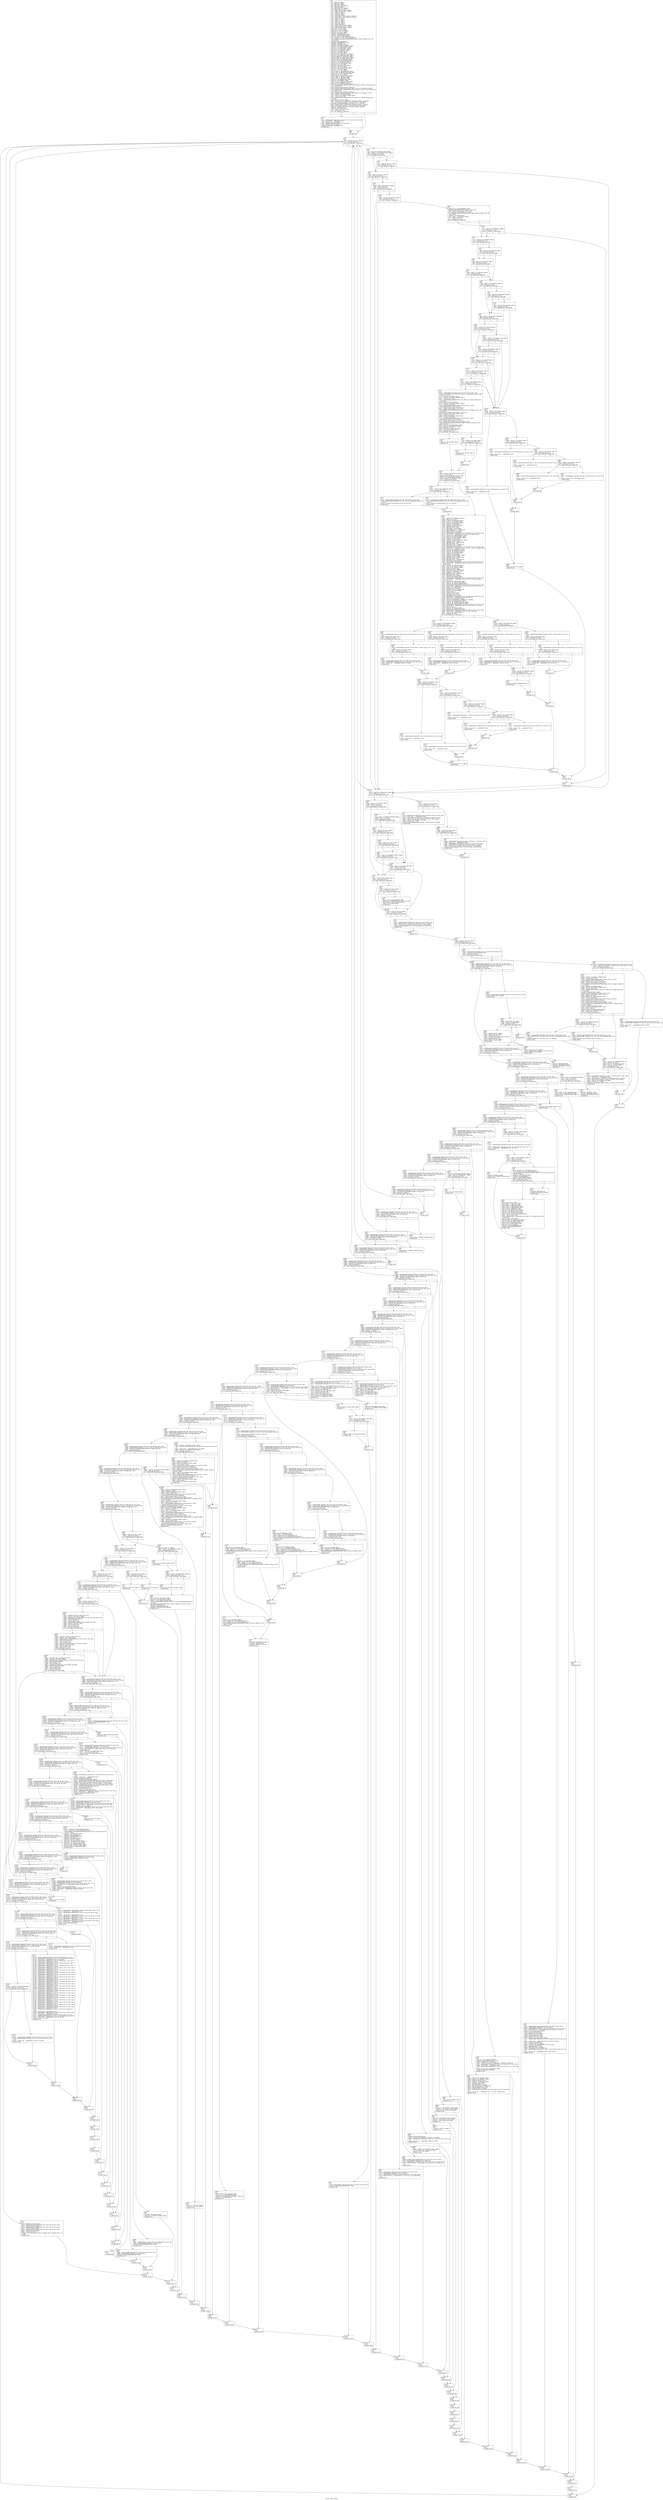 digraph "CFG for 'main' function" {
	label="CFG for 'main' function";

	Node0x26c0f60 [shape=record,label="{%2:\l  %3 = alloca i32, align 4\l  %4 = alloca i32, align 4\l  %5 = alloca i8**, align 8\l  %6 = alloca [256 x i8], align 16\l  %7 = alloca i8*, align 8\l  %8 = alloca [256 x i8], align 16\l  %9 = alloca [256 x i8], align 16\l  %10 = alloca %struct.move_s, align 4\l  %11 = alloca %struct.move_s, align 8\l  %12 = alloca i32, align 4\l  %13 = alloca i32, align 4\l  %14 = alloca i32, align 4\l  %15 = alloca [600 x %struct.move_s], align 16\l  %16 = alloca [600 x %struct.move_x], align 16\l  %17 = alloca i32, align 4\l  %18 = alloca i32, align 4\l  %19 = alloca i32, align 4\l  %20 = alloca i32, align 4\l  %21 = alloca i32, align 4\l  %22 = alloca i64, align 8\l  %23 = alloca %struct.move_s, align 4\l  %24 = alloca %struct.move_s, align 4\l  %25 = alloca %struct.move_s, align 4\l  store i32 0, i32* %3, align 4\l  store i32 %0, i32* %4, align 4\l  store i8** %1, i8*** %5, align 8\l  store i32 4, i32* %12, align 4\l  call fastcc void @read_rcfile()\l  call fastcc void @initialize_zobrist()\l  store i32 2, i32* @Variant, align 4\l  %26 = bitcast [14 x i32]* @material to i8*\l  %27 = bitcast [14 x i32]* @std_material to i8*\l  call void @llvm.memcpy.p0i8.p0i8.i64(i8* align 16 %26, i8* align 16 %27, i64\l... 56, i1 false)\l  call fastcc void @init_game()\l  call fastcc void @initialize_hash()\l  call fastcc void @clear_tt()\l  call fastcc void @reset_ecache()\l  store i32 0, i32* @ECacheProbes, align 4\l  store i32 0, i32* @ECacheHits, align 4\l  store i32 0, i32* @TTProbes, align 4\l  store i32 0, i32* @TTStores, align 4\l  store i32 0, i32* @TTHits, align 4\l  store i32 0, i32* @ply, align 4\l  store i32 0, i32* %20, align 4\l  store i32 40, i32* @moves_to_tc, align 4\l  store i32 5, i32* @min_per_game, align 4\l  store i32 30000, i32* @time_left, align 4\l  store i32 2000, i32* @opp_rating, align 4\l  store i32 2000, i32* @my_rating, align 4\l  store i32 40, i32* @maxdepth, align 4\l  store i32 200, i32* @maxposdiff, align 4\l  store i32 1, i32* @must_go, align 4\l  store i1 true, i1* @tradefreely, align 1\l  store i32 0, i32* %21, align 4\l  store i32 0, i32* @xb_mode, align 4\l  store i32 0, i32* %13, align 4\l  store i32 0, i32* @comp_color, align 4\l  store i32 0, i32* %18, align 4\l  store i32 1, i32* %14, align 4\l  store i1 false, i1* @is_pondering, align 1\l  store i1 true, i1* @allow_pondering, align 1\l  store i1 false, i1* @is_analyzing, align 1\l  store i32 0, i32* %17, align 4\l  store i1 false, i1* @have_partner, align 1\l  store i1 false, i1* @must_sit, align 1\l  store i1 false, i1* @go_fast, align 1\l  store i32 0, i32* @fixed_time, align 4\l  store i32 0, i32* @phase, align 4\l  store i32 0, i32* @root_to_move, align 4\l  store i1 false, i1* @kibitzed, align 1\l  store i32 0, i32* @move_number, align 4\l  %28 = getelementptr inbounds [600 x %struct.move_s], [600 x %struct.move_s]*\l... %15, i64 0, i64 0\l  %29 = bitcast %struct.move_s* %28 to i8*\l  call void @llvm.memset.p0i8.i64(i8* align 16 %29, i8 0, i64 14400, i1 false)\l  %30 = getelementptr inbounds [600 x %struct.move_x], [600 x %struct.move_x]*\l... %16, i64 0, i64 0\l  %31 = bitcast %struct.move_x* %30 to i8*\l  call void @llvm.memset.p0i8.i64(i8* align 16 %31, i8 0, i64 9600, i1 false)\l  %32 = load i32, i32* @hash, align 4\l  %33 = load i32, i32* @move_number, align 4\l  %34 = sext i32 %33 to i64\l  %35 = getelementptr inbounds [600 x i32], [600 x i32]* @hash_history, i64 0,\l... i64 %34\l  store i32 %32, i32* %35, align 4\l  %36 = bitcast %struct._IO_FILE.64** @stdout to %struct._IO_FILE**\l  %37 = load %struct._IO_FILE*, %struct._IO_FILE** %36, align 8\l  call fastcc void @setbuf(%struct._IO_FILE* %37, i8* null) #8\l  %38 = bitcast %struct._IO_FILE.64** @stdin to %struct._IO_FILE**\l  %39 = load %struct._IO_FILE*, %struct._IO_FILE** %38, align 8\l  call fastcc void @setbuf(%struct._IO_FILE* %39, i8* null) #8\l  call fastcc void @start_up()\l  %40 = load i32, i32* %4, align 4\l  %41 = icmp eq i32 %40, 2\l  br i1 %41, label %42, label %48\l|{<s0>T|<s1>F}}"];
	Node0x26c0f60:s0 -> Node0x26c2d60;
	Node0x26c0f60:s1 -> Node0x26c2db0;
	Node0x26c2d60 [shape=record,label="{%42:\l42:                                               \l  %43 = getelementptr inbounds [15 x i8], [15 x i8]* @.str.203, i64 0, i64 0\l  %44 = call i32 (i8*, ...) @printf(i8* %43)\l  %45 = load i8**, i8*** %5, align 8\l  %46 = getelementptr inbounds i8*, i8** %45, i64 1\l  %47 = load i8*, i8** %46, align 8\l  call fastcc void @run_autotest(i8* %47)\l  br label %48\l}"];
	Node0x26c2d60 -> Node0x26c2db0;
	Node0x26c2db0 [shape=record,label="{%48:\l48:                                               \l  br label %49\l}"];
	Node0x26c2db0 -> Node0x26c2e00;
	Node0x26c2e00 [shape=record,label="{%49:\l49:                                               \l  %50 = load i32, i32* %17, align 4\l  %51 = icmp ne i32 %50, 0\l  br i1 %51, label %371, label %52\l|{<s0>T|<s1>F}}"];
	Node0x26c2e00:s0 -> Node0x26c47f0;
	Node0x26c2e00:s1 -> Node0x26c2e50;
	Node0x26c2e50 [shape=record,label="{%52:\l52:                                               \l  %53 = load i32, i32* @comp_color, align 4\l  %54 = load i32, i32* @white_to_move, align 4\l  %55 = icmp eq i32 %53, %54\l  br i1 %55, label %59, label %56\l|{<s0>T|<s1>F}}"];
	Node0x26c2e50:s0 -> Node0x26c2ef0;
	Node0x26c2e50:s1 -> Node0x26c2ea0;
	Node0x26c2ea0 [shape=record,label="{%56:\l56:                                               \l  %57 = load i32, i32* %21, align 4\l  %58 = icmp ne i32 %57, 0\l  br i1 %58, label %59, label %371\l|{<s0>T|<s1>F}}"];
	Node0x26c2ea0:s0 -> Node0x26c2ef0;
	Node0x26c2ea0:s1 -> Node0x26c47f0;
	Node0x26c2ef0 [shape=record,label="{%59:\l59:                                               \l  %60 = load i32, i32* %13, align 4\l  %61 = icmp ne i32 %60, 0\l  br i1 %61, label %371, label %62\l|{<s0>T|<s1>F}}"];
	Node0x26c2ef0:s0 -> Node0x26c47f0;
	Node0x26c2ef0:s1 -> Node0x26c2f40;
	Node0x26c2f40 [shape=record,label="{%62:\l62:                                               \l  %.b6 = load i1, i1* @must_sit, align 1\l  %63 = zext i1 %.b6 to i32\l  %64 = icmp ne i32 %63, 0\l  br i1 %64, label %371, label %65\l|{<s0>T|<s1>F}}"];
	Node0x26c2f40:s0 -> Node0x26c47f0;
	Node0x26c2f40:s1 -> Node0x26c2f90;
	Node0x26c2f90 [shape=record,label="{%65:\l65:                                               \l  %66 = load i32, i32* @result, align 4\l  %67 = icmp ne i32 %66, 0\l  br i1 %67, label %371, label %68\l|{<s0>T|<s1>F}}"];
	Node0x26c2f90:s0 -> Node0x26c47f0;
	Node0x26c2f90:s1 -> Node0x26c2fe0;
	Node0x26c2fe0 [shape=record,label="{%68:\l68:                                               \l  store i1 false, i1* @is_pondering, align 1\l  call fastcc void @think(%struct.move_s* sret %23)\l  %69 = bitcast %struct.move_s* %11 to i8*\l  %70 = bitcast %struct.move_s* %23 to i8*\l  call void @llvm.memcpy.p0i8.p0i8.i64(i8* align 4 %69, i8* align 4 %70, i64\l... 24, i1 false)\l  store i32 0, i32* @ply, align 4\l  %.b5 = load i1, i1* @must_sit, align 1\l  %71 = zext i1 %.b5 to i32\l  %72 = icmp ne i32 %71, 0\l  br i1 %72, label %73, label %76\l|{<s0>T|<s1>F}}"];
	Node0x26c2fe0:s0 -> Node0x26c3030;
	Node0x26c2fe0:s1 -> Node0x26c3080;
	Node0x26c3030 [shape=record,label="{%73:\l73:                                               \l  %74 = load i32, i32* @must_go, align 4\l  %75 = icmp ne i32 %74, 0\l  br i1 %75, label %76, label %370\l|{<s0>T|<s1>F}}"];
	Node0x26c3030:s0 -> Node0x26c3080;
	Node0x26c3030:s1 -> Node0x26c47a0;
	Node0x26c3080 [shape=record,label="{%76:\l76:                                               \l  %77 = load i32, i32* @Variant, align 4\l  %78 = icmp eq i32 %77, 4\l  br i1 %78, label %82, label %79\l|{<s0>T|<s1>F}}"];
	Node0x26c3080:s0 -> Node0x26c3120;
	Node0x26c3080:s1 -> Node0x26c30d0;
	Node0x26c30d0 [shape=record,label="{%79:\l79:                                               \l  %80 = load i32, i32* @Variant, align 4\l  %81 = icmp eq i32 %80, 3\l  br i1 %81, label %82, label %88\l|{<s0>T|<s1>F}}"];
	Node0x26c30d0:s0 -> Node0x26c3120;
	Node0x26c30d0:s1 -> Node0x26c31c0;
	Node0x26c3120 [shape=record,label="{%82:\l82:                                               \l  %83 = load i32, i32* @result, align 4\l  %84 = icmp ne i32 %83, 2\l  br i1 %84, label %85, label %88\l|{<s0>T|<s1>F}}"];
	Node0x26c3120:s0 -> Node0x26c3170;
	Node0x26c3120:s1 -> Node0x26c31c0;
	Node0x26c3170 [shape=record,label="{%85:\l85:                                               \l  %86 = load i32, i32* @result, align 4\l  %87 = icmp ne i32 %86, 3\l  br i1 %87, label %109, label %88\l|{<s0>T|<s1>F}}"];
	Node0x26c3170:s0 -> Node0x26c33f0;
	Node0x26c3170:s1 -> Node0x26c31c0;
	Node0x26c31c0 [shape=record,label="{%88:\l88:                                               \l  %89 = load i32, i32* @Variant, align 4\l  %90 = icmp eq i32 %89, 2\l  br i1 %90, label %97, label %91\l|{<s0>T|<s1>F}}"];
	Node0x26c31c0:s0 -> Node0x26c32b0;
	Node0x26c31c0:s1 -> Node0x26c3210;
	Node0x26c3210 [shape=record,label="{%91:\l91:                                               \l  %92 = load i32, i32* @Variant, align 4\l  %93 = icmp eq i32 %92, 0\l  br i1 %93, label %97, label %94\l|{<s0>T|<s1>F}}"];
	Node0x26c3210:s0 -> Node0x26c32b0;
	Node0x26c3210:s1 -> Node0x26c3260;
	Node0x26c3260 [shape=record,label="{%94:\l94:                                               \l  %95 = load i32, i32* @Variant, align 4\l  %96 = icmp eq i32 %95, 1\l  br i1 %96, label %97, label %338\l|{<s0>T|<s1>F}}"];
	Node0x26c3260:s0 -> Node0x26c32b0;
	Node0x26c3260:s1 -> Node0x26c4340;
	Node0x26c32b0 [shape=record,label="{%97:\l97:                                               \l  %98 = load i32, i32* @comp_color, align 4\l  %99 = icmp eq i32 %98, 1\l  br i1 %99, label %100, label %103\l|{<s0>T|<s1>F}}"];
	Node0x26c32b0:s0 -> Node0x26c3300;
	Node0x26c32b0:s1 -> Node0x26c3350;
	Node0x26c3300 [shape=record,label="{%100:\l100:                                              \l  %101 = load i32, i32* @result, align 4\l  %102 = icmp ne i32 %101, 2\l  br i1 %102, label %109, label %103\l|{<s0>T|<s1>F}}"];
	Node0x26c3300:s0 -> Node0x26c33f0;
	Node0x26c3300:s1 -> Node0x26c3350;
	Node0x26c3350 [shape=record,label="{%103:\l103:                                              \l  %104 = load i32, i32* @comp_color, align 4\l  %105 = icmp eq i32 %104, 0\l  br i1 %105, label %106, label %338\l|{<s0>T|<s1>F}}"];
	Node0x26c3350:s0 -> Node0x26c33a0;
	Node0x26c3350:s1 -> Node0x26c4340;
	Node0x26c33a0 [shape=record,label="{%106:\l106:                                              \l  %107 = load i32, i32* @result, align 4\l  %108 = icmp ne i32 %107, 3\l  br i1 %108, label %109, label %338\l|{<s0>T|<s1>F}}"];
	Node0x26c33a0:s0 -> Node0x26c33f0;
	Node0x26c33a0:s1 -> Node0x26c4340;
	Node0x26c33f0 [shape=record,label="{%109:\l109:                                              \l  %110 = load i32, i32* @result, align 4\l  %111 = icmp ne i32 %110, 1\l  br i1 %111, label %112, label %338\l|{<s0>T|<s1>F}}"];
	Node0x26c33f0:s0 -> Node0x26c3440;
	Node0x26c33f0:s1 -> Node0x26c4340;
	Node0x26c3440 [shape=record,label="{%112:\l112:                                              \l  %113 = load i32, i32* @result, align 4\l  %114 = icmp ne i32 %113, 4\l  br i1 %114, label %115, label %338\l|{<s0>T|<s1>F}}"];
	Node0x26c3440:s0 -> Node0x26c3490;
	Node0x26c3440:s1 -> Node0x26c4340;
	Node0x26c3490 [shape=record,label="{%115:\l115:                                              \l  %116 = load i32, i32* @result, align 4\l  %117 = icmp ne i32 %116, 5\l  br i1 %117, label %118, label %338\l|{<s0>T|<s1>F}}"];
	Node0x26c3490:s0 -> Node0x26c34e0;
	Node0x26c3490:s1 -> Node0x26c4340;
	Node0x26c34e0 [shape=record,label="{%118:\l118:                                              \l  %119 = getelementptr inbounds [256 x i8], [256 x i8]* %8, i64 0, i64 0\l  call fastcc void @comp_to_coord(%struct.move_s* byval(%struct.move_s) align\l... 8 %11, i8* %119)\l  %120 = load i32, i32* @hash, align 4\l  %121 = load i32, i32* @move_number, align 4\l  %122 = sext i32 %121 to i64\l  %123 = getelementptr inbounds [600 x i32], [600 x i32]* @hash_history, i64\l... 0, i64 %122\l  store i32 %120, i32* %123, align 4\l  %124 = load i32, i32* @move_number, align 4\l  %125 = sext i32 %124 to i64\l  %126 = getelementptr inbounds [600 x %struct.move_s], [600 x\l... %struct.move_s]* %15, i64 0, i64 %125\l  %127 = bitcast %struct.move_s* %126 to i8*\l  %128 = bitcast %struct.move_s* %11 to i8*\l  call void @llvm.memcpy.p0i8.p0i8.i64(i8* align 8 %127, i8* align 4 %128, i64\l... 24, i1 false)\l  call fastcc void @make(%struct.move_s* %11, i32 0)\l  %129 = load i32, i32* @move_number, align 4\l  %130 = add nsw i32 %129, 1\l  store i32 %130, i32* @move_number, align 4\l  %131 = sext i32 %129 to i64\l  %132 = getelementptr inbounds [600 x %struct.move_x], [600 x\l... %struct.move_x]* %16, i64 0, i64 %131\l  %133 = bitcast %struct.move_x* %132 to i8*\l  %134 = bitcast [300 x %struct.move_x]* @path_x to i8*\l  call void @llvm.memcpy.p0i8.p0i8.i64(i8* align 16 %133, i8* align 16 %134,\l... i64 16, i1 false)\l  store i1 false, i1* @userealholdings, align 1\l  %135 = load i32, i32* @must_go, align 4\l  %136 = add nsw i32 %135, -1\l  store i32 %136, i32* @must_go, align 4\l  %137 = call fastcc i32 @is_draw()\l  %138 = icmp ne i32 %137, 0\l  br i1 %138, label %139, label %140\l|{<s0>T|<s1>F}}"];
	Node0x26c34e0:s0 -> Node0x26c3530;
	Node0x26c34e0:s1 -> Node0x26c3580;
	Node0x26c3530 [shape=record,label="{%139:\l139:                                              \l  store i32 5, i32* @result, align 4\l  br label %145\l}"];
	Node0x26c3530 -> Node0x26c3670;
	Node0x26c3580 [shape=record,label="{%140:\l140:                                              \l  %141 = load i32, i32* @fifty, align 4\l  %142 = icmp sgt i32 %141, 100\l  br i1 %142, label %143, label %144\l|{<s0>T|<s1>F}}"];
	Node0x26c3580:s0 -> Node0x26c35d0;
	Node0x26c3580:s1 -> Node0x26c3620;
	Node0x26c35d0 [shape=record,label="{%143:\l143:                                              \l  store i32 4, i32* @result, align 4\l  br label %144\l}"];
	Node0x26c35d0 -> Node0x26c3620;
	Node0x26c3620 [shape=record,label="{%144:\l144:                                              \l  br label %145\l}"];
	Node0x26c3620 -> Node0x26c3670;
	Node0x26c3670 [shape=record,label="{%145:\l145:                                              \l  %146 = load i32, i32* @root_to_move, align 4\l  %147 = xor i32 %146, 1\l  store i32 %147, i32* @root_to_move, align 4\l  call fastcc void @reset_piece_square()\l  %148 = load i32, i32* @book_ply, align 4\l  %149 = icmp slt i32 %148, 40\l  br i1 %149, label %150, label %162\l|{<s0>T|<s1>F}}"];
	Node0x26c3670:s0 -> Node0x26c36c0;
	Node0x26c3670:s1 -> Node0x26c3800;
	Node0x26c36c0 [shape=record,label="{%150:\l150:                                              \l  %151 = load i32, i32* @book_ply, align 4\l  %152 = icmp ne i32 %151, 0\l  br i1 %152, label %157, label %153\l|{<s0>T|<s1>F}}"];
	Node0x26c36c0:s0 -> Node0x26c3760;
	Node0x26c36c0:s1 -> Node0x26c3710;
	Node0x26c3710 [shape=record,label="{%153:\l153:                                              \l  %154 = getelementptr inbounds [256 x i8], [256 x i8]* %8, i64 0, i64 0\l  %155 = getelementptr inbounds [256 x i8], [256 x i8]* @opening_history, i64\l... 0, i64 0\l  %156 = call fastcc i8* @strcpy(i8* %155, i8* %154) #8\l  br label %161\l}"];
	Node0x26c3710 -> Node0x26c37b0;
	Node0x26c3760 [shape=record,label="{%157:\l157:                                              \l  %158 = getelementptr inbounds [256 x i8], [256 x i8]* %8, i64 0, i64 0\l  %159 = getelementptr inbounds [256 x i8], [256 x i8]* @opening_history, i64\l... 0, i64 0\l  %160 = call fastcc i8* @strcat(i8* %159, i8* %158) #8\l  br label %161\l}"];
	Node0x26c3760 -> Node0x26c37b0;
	Node0x26c37b0 [shape=record,label="{%161:\l161:                                              \l  br label %162\l}"];
	Node0x26c37b0 -> Node0x26c3800;
	Node0x26c3800 [shape=record,label="{%162:\l162:                                              \l  %163 = load i32, i32* @book_ply, align 4\l  %164 = add nsw i32 %163, 1\l  store i32 %164, i32* @book_ply, align 4\l  %165 = load i32, i32* @nodes, align 4\l  %166 = load i32, i32* @qnodes, align 4\l  %167 = sitofp i32 %166 to float\l  %168 = load i32, i32* @nodes, align 4\l  %169 = sitofp i32 %168 to float\l  %170 = fdiv float %167, %169\l  %171 = fpext float %170 to double\l  %172 = fmul double %171, 1.000000e+02\l  %173 = fptrunc double %172 to float\l  %174 = fpext float %173 to double\l  %175 = getelementptr inbounds [29 x i8], [29 x i8]* @.str.1.204, i64 0, i64 0\l  %176 = call i32 (i8*, ...) @printf(i8* %175, i32 %165, double %174)\l  %177 = load i32, i32* @ECacheProbes, align 4\l  %178 = load i32, i32* @ECacheHits, align 4\l  %179 = load i32, i32* @ECacheHits, align 4\l  %180 = uitofp i32 %179 to float\l  %181 = load i32, i32* @ECacheProbes, align 4\l  %182 = uitofp i32 %181 to float\l  %183 = fadd float %182, 1.000000e+00\l  %184 = fdiv float %180, %183\l  %185 = fmul float %184, 1.000000e+02\l  %186 = fpext float %185 to double\l  %187 = getelementptr inbounds [54 x i8], [54 x i8]* @.str.2.205, i64 0, i64 0\l  %188 = call i32 (i8*, ...) @printf(i8* %187, i32 %177, i32 %178, double %186)\l  %189 = load i32, i32* @TTStores, align 4\l  %190 = load i32, i32* @TTProbes, align 4\l  %191 = load i32, i32* @TTHits, align 4\l  %192 = load i32, i32* @TTHits, align 4\l  %193 = uitofp i32 %192 to float\l  %194 = load i32, i32* @TTProbes, align 4\l  %195 = uitofp i32 %194 to float\l  %196 = fadd float %195, 1.000000e+00\l  %197 = fdiv float %193, %196\l  %198 = fmul float %197, 1.000000e+02\l  %199 = fpext float %198 to double\l  %200 = getelementptr inbounds [60 x i8], [60 x i8]* @.str.3.206, i64 0, i64 0\l  %201 = call i32 (i8*, ...) @printf(i8* %200, i32 %189, i32 %190, i32 %191,\l... double %199)\l  %202 = load i32, i32* @NTries, align 4\l  %203 = load i32, i32* @NCuts, align 4\l  %204 = load i32, i32* @NCuts, align 4\l  %205 = uitofp i32 %204 to float\l  %206 = fmul float %205, 1.000000e+02\l  %207 = load i32, i32* @NTries, align 4\l  %208 = uitofp i32 %207 to float\l  %209 = fadd float %208, 1.000000e+00\l  %210 = fdiv float %206, %209\l  %211 = fpext float %210 to double\l  %212 = load i32, i32* @TExt, align 4\l  %213 = getelementptr inbounds [51 x i8], [51 x i8]* @.str.4.207, i64 0, i64 0\l  %214 = call i32 (i8*, ...) @printf(i8* %213, i32 %202, i32 %203, double\l... %211, i32 %212)\l  %215 = load i32, i32* @ext_check, align 4\l  %216 = load i32, i32* @razor_drop, align 4\l  %217 = load i32, i32* @razor_material, align 4\l  %218 = getelementptr inbounds [61 x i8], [61 x i8]* @.str.5.208, i64 0, i64 0\l  %219 = call i32 (i8*, ...) @printf(i8* %218, i32 %215, i32 %216, i32 %217)\l  %220 = load i32, i32* @FHF, align 4\l  %221 = uitofp i32 %220 to float\l  %222 = fmul float %221, 1.000000e+02\l  %223 = load i32, i32* @FH, align 4\l  %224 = add i32 %223, 1\l  %225 = uitofp i32 %224 to float\l  %226 = fdiv float %222, %225\l  %227 = fpext float %226 to double\l  %228 = getelementptr inbounds [22 x i8], [22 x i8]* @.str.6.209, i64 0, i64 0\l  %229 = call i32 (i8*, ...) @printf(i8* %228, double %227)\l  %230 = load i32, i32* @Material, align 4\l  %231 = call fastcc i32 @eval(i32 -1000000, i32 1000000)\l  %232 = load i32, i32* @maxposdiff, align 4\l  %233 = load i32, i32* @white_hand_eval, align 4\l  %234 = load i32, i32* @black_hand_eval, align 4\l  %235 = getelementptr inbounds [81 x i8], [81 x i8]* @.str.7.210, i64 0, i64 0\l  %236 = call i32 (i8*, ...) @printf(i8* %235, i32 %230, i32 %231, i32 %232,\l... i32 %233, i32 %234)\l  %237 = load i32, i32* @hash, align 4\l  %238 = load i32, i32* @hold_hash, align 4\l  %239 = getelementptr inbounds [26 x i8], [26 x i8]* @.str.8.211, i64 0, i64 0\l  %240 = call i32 (i8*, ...) @printf(i8* %239, i32 %237, i32 %238)\l  %241 = load i32, i32* @result, align 4\l  %242 = icmp ne i32 %241, 0\l  br i1 %242, label %277, label %243\l|{<s0>T|<s1>F}}"];
	Node0x26c3800:s0 -> Node0x26c3c10;
	Node0x26c3800:s1 -> Node0x26c3850;
	Node0x26c3850 [shape=record,label="{%243:\l243:                                              \l  %244 = load i32, i32* @xb_mode, align 4\l  %245 = icmp ne i32 %244, 0\l  br i1 %245, label %246, label %263\l|{<s0>T|<s1>F}}"];
	Node0x26c3850:s0 -> Node0x26c38a0;
	Node0x26c3850:s1 -> Node0x26c3a80;
	Node0x26c38a0 [shape=record,label="{%246:\l246:                                              \l  %247 = getelementptr inbounds %struct.move_s, %struct.move_s* %11, i32 0,\l... i32 0\l  %248 = load i32, i32* %247, align 4\l  %249 = icmp ne i32 %248, 0\l  br i1 %249, label %254, label %250\l|{<s0>T|<s1>F}}"];
	Node0x26c38a0:s0 -> Node0x26c3940;
	Node0x26c38a0:s1 -> Node0x26c38f0;
	Node0x26c38f0 [shape=record,label="{%250:\l250:                                              \l  %251 = getelementptr inbounds %struct.move_s, %struct.move_s* %11, i32 0,\l... i32 1\l  %252 = load i32, i32* %251, align 4\l  %253 = icmp ne i32 %252, 0\l  br i1 %253, label %254, label %258\l|{<s0>T|<s1>F}}"];
	Node0x26c38f0:s0 -> Node0x26c3940;
	Node0x26c38f0:s1 -> Node0x26c3990;
	Node0x26c3940 [shape=record,label="{%254:\l254:                                              \l  %255 = getelementptr inbounds [256 x i8], [256 x i8]* %8, i64 0, i64 0\l  %256 = getelementptr inbounds [9 x i8], [9 x i8]* @.str.9.212, i64 0, i64 0\l  %257 = call i32 (i8*, ...) @printf(i8* %256, i8* %255)\l  br label %258\l}"];
	Node0x26c3940 -> Node0x26c3990;
	Node0x26c3990 [shape=record,label="{%258:\l258:                                              \l  %259 = load i32, i32* @Variant, align 4\l  %260 = icmp eq i32 %259, 1\l  br i1 %260, label %261, label %262\l|{<s0>T|<s1>F}}"];
	Node0x26c3990:s0 -> Node0x26c39e0;
	Node0x26c3990:s1 -> Node0x26c3a30;
	Node0x26c39e0 [shape=record,label="{%261:\l261:                                              \l  call fastcc void @CheckBadFlow(i32 0)\l  br label %262\l}"];
	Node0x26c39e0 -> Node0x26c3a30;
	Node0x26c3a30 [shape=record,label="{%262:\l262:                                              \l  br label %276\l}"];
	Node0x26c3a30 -> Node0x26c3bc0;
	Node0x26c3a80 [shape=record,label="{%263:\l263:                                              \l  %264 = getelementptr inbounds %struct.move_s, %struct.move_s* %11, i32 0,\l... i32 0\l  %265 = load i32, i32* %264, align 4\l  %266 = icmp ne i32 %265, 0\l  br i1 %266, label %271, label %267\l|{<s0>T|<s1>F}}"];
	Node0x26c3a80:s0 -> Node0x26c3b20;
	Node0x26c3a80:s1 -> Node0x26c3ad0;
	Node0x26c3ad0 [shape=record,label="{%267:\l267:                                              \l  %268 = getelementptr inbounds %struct.move_s, %struct.move_s* %11, i32 0,\l... i32 1\l  %269 = load i32, i32* %268, align 4\l  %270 = icmp ne i32 %269, 0\l  br i1 %270, label %271, label %275\l|{<s0>T|<s1>F}}"];
	Node0x26c3ad0:s0 -> Node0x26c3b20;
	Node0x26c3ad0:s1 -> Node0x26c3b70;
	Node0x26c3b20 [shape=record,label="{%271:\l271:                                              \l  %272 = getelementptr inbounds [256 x i8], [256 x i8]* %8, i64 0, i64 0\l  %273 = getelementptr inbounds [5 x i8], [5 x i8]* @.str.10.213, i64 0, i64 0\l  %274 = call i32 (i8*, ...) @printf(i8* %273, i8* %272)\l  br label %275\l}"];
	Node0x26c3b20 -> Node0x26c3b70;
	Node0x26c3b70 [shape=record,label="{%275:\l275:                                              \l  br label %276\l}"];
	Node0x26c3b70 -> Node0x26c3bc0;
	Node0x26c3bc0 [shape=record,label="{%276:\l276:                                              \l  br label %337\l}"];
	Node0x26c3bc0 -> Node0x26c42f0;
	Node0x26c3c10 [shape=record,label="{%277:\l277:                                              \l  %278 = load i32, i32* @xb_mode, align 4\l  %279 = icmp ne i32 %278, 0\l  br i1 %279, label %280, label %293\l|{<s0>T|<s1>F}}"];
	Node0x26c3c10:s0 -> Node0x26c3c60;
	Node0x26c3c10:s1 -> Node0x26c3da0;
	Node0x26c3c60 [shape=record,label="{%280:\l280:                                              \l  %281 = getelementptr inbounds %struct.move_s, %struct.move_s* %11, i32 0,\l... i32 0\l  %282 = load i32, i32* %281, align 4\l  %283 = icmp ne i32 %282, 0\l  br i1 %283, label %288, label %284\l|{<s0>T|<s1>F}}"];
	Node0x26c3c60:s0 -> Node0x26c3d00;
	Node0x26c3c60:s1 -> Node0x26c3cb0;
	Node0x26c3cb0 [shape=record,label="{%284:\l284:                                              \l  %285 = getelementptr inbounds %struct.move_s, %struct.move_s* %11, i32 0,\l... i32 1\l  %286 = load i32, i32* %285, align 4\l  %287 = icmp ne i32 %286, 0\l  br i1 %287, label %288, label %292\l|{<s0>T|<s1>F}}"];
	Node0x26c3cb0:s0 -> Node0x26c3d00;
	Node0x26c3cb0:s1 -> Node0x26c3d50;
	Node0x26c3d00 [shape=record,label="{%288:\l288:                                              \l  %289 = getelementptr inbounds [256 x i8], [256 x i8]* %8, i64 0, i64 0\l  %290 = getelementptr inbounds [9 x i8], [9 x i8]* @.str.9.212, i64 0, i64 0\l  %291 = call i32 (i8*, ...) @printf(i8* %290, i8* %289)\l  br label %292\l}"];
	Node0x26c3d00 -> Node0x26c3d50;
	Node0x26c3d50 [shape=record,label="{%292:\l292:                                              \l  br label %306\l}"];
	Node0x26c3d50 -> Node0x26c3ee0;
	Node0x26c3da0 [shape=record,label="{%293:\l293:                                              \l  %294 = getelementptr inbounds %struct.move_s, %struct.move_s* %11, i32 0,\l... i32 0\l  %295 = load i32, i32* %294, align 4\l  %296 = icmp ne i32 %295, 0\l  br i1 %296, label %301, label %297\l|{<s0>T|<s1>F}}"];
	Node0x26c3da0:s0 -> Node0x26c3e40;
	Node0x26c3da0:s1 -> Node0x26c3df0;
	Node0x26c3df0 [shape=record,label="{%297:\l297:                                              \l  %298 = getelementptr inbounds %struct.move_s, %struct.move_s* %11, i32 0,\l... i32 1\l  %299 = load i32, i32* %298, align 4\l  %300 = icmp ne i32 %299, 0\l  br i1 %300, label %301, label %305\l|{<s0>T|<s1>F}}"];
	Node0x26c3df0:s0 -> Node0x26c3e40;
	Node0x26c3df0:s1 -> Node0x26c3e90;
	Node0x26c3e40 [shape=record,label="{%301:\l301:                                              \l  %302 = getelementptr inbounds [256 x i8], [256 x i8]* %8, i64 0, i64 0\l  %303 = getelementptr inbounds [5 x i8], [5 x i8]* @.str.10.213, i64 0, i64 0\l  %304 = call i32 (i8*, ...) @printf(i8* %303, i8* %302)\l  br label %305\l}"];
	Node0x26c3e40 -> Node0x26c3e90;
	Node0x26c3e90 [shape=record,label="{%305:\l305:                                              \l  br label %306\l}"];
	Node0x26c3e90 -> Node0x26c3ee0;
	Node0x26c3ee0 [shape=record,label="{%306:\l306:                                              \l  %307 = load i32, i32* @result, align 4\l  %308 = icmp eq i32 %307, 2\l  br i1 %308, label %309, label %312\l|{<s0>T|<s1>F}}"];
	Node0x26c3ee0:s0 -> Node0x26c3f30;
	Node0x26c3ee0:s1 -> Node0x26c3f80;
	Node0x26c3f30 [shape=record,label="{%309:\l309:                                              \l  %310 = getelementptr inbounds [19 x i8], [19 x i8]* @.str.11.214, i64 0, i64\l... 0\l  %311 = call i32 (i8*, ...) @printf(i8* %310)\l  br label %336\l}"];
	Node0x26c3f30 -> Node0x26c42a0;
	Node0x26c3f80 [shape=record,label="{%312:\l312:                                              \l  %313 = load i32, i32* @result, align 4\l  %314 = icmp eq i32 %313, 3\l  br i1 %314, label %315, label %318\l|{<s0>T|<s1>F}}"];
	Node0x26c3f80:s0 -> Node0x26c3fd0;
	Node0x26c3f80:s1 -> Node0x26c4020;
	Node0x26c3fd0 [shape=record,label="{%315:\l315:                                              \l  %316 = getelementptr inbounds [19 x i8], [19 x i8]* @.str.12.215, i64 0, i64\l... 0\l  %317 = call i32 (i8*, ...) @printf(i8* %316)\l  br label %335\l}"];
	Node0x26c3fd0 -> Node0x26c4250;
	Node0x26c4020 [shape=record,label="{%318:\l318:                                              \l  %319 = load i32, i32* @result, align 4\l  %320 = icmp eq i32 %319, 4\l  br i1 %320, label %321, label %324\l|{<s0>T|<s1>F}}"];
	Node0x26c4020:s0 -> Node0x26c4070;
	Node0x26c4020:s1 -> Node0x26c40c0;
	Node0x26c4070 [shape=record,label="{%321:\l321:                                              \l  %322 = getelementptr inbounds [27 x i8], [27 x i8]* @.str.13.216, i64 0, i64\l... 0\l  %323 = call i32 (i8*, ...) @printf(i8* %322)\l  br label %334\l}"];
	Node0x26c4070 -> Node0x26c4200;
	Node0x26c40c0 [shape=record,label="{%324:\l324:                                              \l  %325 = load i32, i32* @result, align 4\l  %326 = icmp eq i32 %325, 5\l  br i1 %326, label %327, label %330\l|{<s0>T|<s1>F}}"];
	Node0x26c40c0:s0 -> Node0x26c4110;
	Node0x26c40c0:s1 -> Node0x26c4160;
	Node0x26c4110 [shape=record,label="{%327:\l327:                                              \l  %328 = getelementptr inbounds [29 x i8], [29 x i8]* @.str.14.217, i64 0, i64\l... 0\l  %329 = call i32 (i8*, ...) @printf(i8* %328)\l  br label %333\l}"];
	Node0x26c4110 -> Node0x26c41b0;
	Node0x26c4160 [shape=record,label="{%330:\l330:                                              \l  %331 = getelementptr inbounds [16 x i8], [16 x i8]* @.str.15.218, i64 0, i64\l... 0\l  %332 = call i32 (i8*, ...) @printf(i8* %331)\l  br label %333\l}"];
	Node0x26c4160 -> Node0x26c41b0;
	Node0x26c41b0 [shape=record,label="{%333:\l333:                                              \l  br label %334\l}"];
	Node0x26c41b0 -> Node0x26c4200;
	Node0x26c4200 [shape=record,label="{%334:\l334:                                              \l  br label %335\l}"];
	Node0x26c4200 -> Node0x26c4250;
	Node0x26c4250 [shape=record,label="{%335:\l335:                                              \l  br label %336\l}"];
	Node0x26c4250 -> Node0x26c42a0;
	Node0x26c42a0 [shape=record,label="{%336:\l336:                                              \l  store i32 0, i32* %21, align 4\l  br label %337\l}"];
	Node0x26c42a0 -> Node0x26c42f0;
	Node0x26c42f0 [shape=record,label="{%337:\l337:                                              \l  br label %369\l}"];
	Node0x26c42f0 -> Node0x26c4750;
	Node0x26c4340 [shape=record,label="{%338:\l338:                                              \l  %339 = load i32, i32* @result, align 4\l  %340 = icmp eq i32 %339, 2\l  br i1 %340, label %341, label %344\l|{<s0>T|<s1>F}}"];
	Node0x26c4340:s0 -> Node0x26c4390;
	Node0x26c4340:s1 -> Node0x26c43e0;
	Node0x26c4390 [shape=record,label="{%341:\l341:                                              \l  %342 = getelementptr inbounds [19 x i8], [19 x i8]* @.str.11.214, i64 0, i64\l... 0\l  %343 = call i32 (i8*, ...) @printf(i8* %342)\l  br label %368\l}"];
	Node0x26c4390 -> Node0x26c4700;
	Node0x26c43e0 [shape=record,label="{%344:\l344:                                              \l  %345 = load i32, i32* @result, align 4\l  %346 = icmp eq i32 %345, 3\l  br i1 %346, label %347, label %350\l|{<s0>T|<s1>F}}"];
	Node0x26c43e0:s0 -> Node0x26c4430;
	Node0x26c43e0:s1 -> Node0x26c4480;
	Node0x26c4430 [shape=record,label="{%347:\l347:                                              \l  %348 = getelementptr inbounds [19 x i8], [19 x i8]* @.str.12.215, i64 0, i64\l... 0\l  %349 = call i32 (i8*, ...) @printf(i8* %348)\l  br label %367\l}"];
	Node0x26c4430 -> Node0x26c46b0;
	Node0x26c4480 [shape=record,label="{%350:\l350:                                              \l  %351 = load i32, i32* @result, align 4\l  %352 = icmp eq i32 %351, 4\l  br i1 %352, label %353, label %356\l|{<s0>T|<s1>F}}"];
	Node0x26c4480:s0 -> Node0x26c44d0;
	Node0x26c4480:s1 -> Node0x26c4520;
	Node0x26c44d0 [shape=record,label="{%353:\l353:                                              \l  %354 = getelementptr inbounds [27 x i8], [27 x i8]* @.str.13.216, i64 0, i64\l... 0\l  %355 = call i32 (i8*, ...) @printf(i8* %354)\l  br label %366\l}"];
	Node0x26c44d0 -> Node0x26c4660;
	Node0x26c4520 [shape=record,label="{%356:\l356:                                              \l  %357 = load i32, i32* @result, align 4\l  %358 = icmp eq i32 %357, 5\l  br i1 %358, label %359, label %362\l|{<s0>T|<s1>F}}"];
	Node0x26c4520:s0 -> Node0x26c4570;
	Node0x26c4520:s1 -> Node0x26c45c0;
	Node0x26c4570 [shape=record,label="{%359:\l359:                                              \l  %360 = getelementptr inbounds [29 x i8], [29 x i8]* @.str.14.217, i64 0, i64\l... 0\l  %361 = call i32 (i8*, ...) @printf(i8* %360)\l  br label %365\l}"];
	Node0x26c4570 -> Node0x26c4610;
	Node0x26c45c0 [shape=record,label="{%362:\l362:                                              \l  %363 = getelementptr inbounds [16 x i8], [16 x i8]* @.str.15.218, i64 0, i64\l... 0\l  %364 = call i32 (i8*, ...) @printf(i8* %363)\l  br label %365\l}"];
	Node0x26c45c0 -> Node0x26c4610;
	Node0x26c4610 [shape=record,label="{%365:\l365:                                              \l  br label %366\l}"];
	Node0x26c4610 -> Node0x26c4660;
	Node0x26c4660 [shape=record,label="{%366:\l366:                                              \l  br label %367\l}"];
	Node0x26c4660 -> Node0x26c46b0;
	Node0x26c46b0 [shape=record,label="{%367:\l367:                                              \l  br label %368\l}"];
	Node0x26c46b0 -> Node0x26c4700;
	Node0x26c4700 [shape=record,label="{%368:\l368:                                              \l  store i32 0, i32* %21, align 4\l  br label %369\l}"];
	Node0x26c4700 -> Node0x26c4750;
	Node0x26c4750 [shape=record,label="{%369:\l369:                                              \l  br label %370\l}"];
	Node0x26c4750 -> Node0x26c47a0;
	Node0x26c47a0 [shape=record,label="{%370:\l370:                                              \l  br label %371\l}"];
	Node0x26c47a0 -> Node0x26c47f0;
	Node0x26c47f0 [shape=record,label="{%371:\l371:                                              \l  %372 = load i32, i32* @xb_mode, align 4\l  %373 = icmp ne i32 %372, 0\l  br i1 %373, label %394, label %374\l|{<s0>T|<s1>F}}"];
	Node0x26c47f0:s0 -> Node0x26c49d0;
	Node0x26c47f0:s1 -> Node0x26c4840;
	Node0x26c4840 [shape=record,label="{%374:\l374:                                              \l  %375 = load i32, i32* %14, align 4\l  %376 = icmp ne i32 %375, 0\l  br i1 %376, label %377, label %384\l|{<s0>T|<s1>F}}"];
	Node0x26c4840:s0 -> Node0x26c4890;
	Node0x26c4840:s1 -> Node0x26c48e0;
	Node0x26c4890 [shape=record,label="{%377:\l377:                                              \l  %378 = getelementptr inbounds [2 x i8], [2 x i8]* @.str.16.219, i64 0, i64 0\l  %379 = call i32 (i8*, ...) @printf(i8* %378)\l  %380 = bitcast %struct._IO_FILE.64** @stdout to %struct._IO_FILE**\l  %381 = load %struct._IO_FILE*, %struct._IO_FILE** %380, align 8\l  %382 = load i32, i32* @comp_color, align 4\l  %383 = sub nsw i32 1, %382\l  call fastcc void @display_board(%struct._IO_FILE* %381, i32 %383)\l  br label %384\l}"];
	Node0x26c4890 -> Node0x26c48e0;
	Node0x26c48e0 [shape=record,label="{%384:\l384:                                              \l  %385 = load i32, i32* %21, align 4\l  %386 = icmp ne i32 %385, 0\l  br i1 %386, label %393, label %387\l|{<s0>T|<s1>F}}"];
	Node0x26c48e0:s0 -> Node0x26c4980;
	Node0x26c48e0:s1 -> Node0x26c4930;
	Node0x26c4930 [shape=record,label="{%387:\l387:                                              \l  %388 = getelementptr inbounds [8 x i8], [8 x i8]* @.str.17.220, i64 0, i64 0\l  %389 = call i32 (i8*, ...) @printf(i8* %388)\l  %390 = getelementptr inbounds [256 x i8], [256 x i8]* %6, i64 0, i64 0\l  %391 = bitcast %struct._IO_FILE.64** @stdin to %struct._IO_FILE**\l  %392 = load %struct._IO_FILE*, %struct._IO_FILE** %391, align 8\l  call fastcc void @rinput(i8* %390, i32 256, %struct._IO_FILE* %392)\l  br label %393\l}"];
	Node0x26c4930 -> Node0x26c4980;
	Node0x26c4980 [shape=record,label="{%393:\l393:                                              \l  br label %427\l}"];
	Node0x26c4980 -> Node0x26c4d90;
	Node0x26c49d0 [shape=record,label="{%394:\l394:                                              \l  %.b4 = load i1, i1* @must_sit, align 1\l  %395 = zext i1 %.b4 to i32\l  %396 = icmp ne i32 %395, 0\l  br i1 %396, label %412, label %397\l|{<s0>T|<s1>F}}"];
	Node0x26c49d0:s0 -> Node0x26c4bb0;
	Node0x26c49d0:s1 -> Node0x26c4a20;
	Node0x26c4a20 [shape=record,label="{%397:\l397:                                              \l  %.b = load i1, i1* @allow_pondering, align 1\l  %398 = zext i1 %.b to i32\l  %399 = icmp ne i32 %398, 0\l  br i1 %399, label %400, label %409\l|{<s0>T|<s1>F}}"];
	Node0x26c4a20:s0 -> Node0x26c4a70;
	Node0x26c4a20:s1 -> Node0x26c4b60;
	Node0x26c4a70 [shape=record,label="{%400:\l400:                                              \l  %401 = load i32, i32* %17, align 4\l  %402 = icmp ne i32 %401, 0\l  br i1 %402, label %409, label %403\l|{<s0>T|<s1>F}}"];
	Node0x26c4a70:s0 -> Node0x26c4b60;
	Node0x26c4a70:s1 -> Node0x26c4ac0;
	Node0x26c4ac0 [shape=record,label="{%403:\l403:                                              \l  %404 = load i32, i32* %13, align 4\l  %405 = icmp ne i32 %404, 0\l  br i1 %405, label %409, label %406\l|{<s0>T|<s1>F}}"];
	Node0x26c4ac0:s0 -> Node0x26c4b60;
	Node0x26c4ac0:s1 -> Node0x26c4b10;
	Node0x26c4b10 [shape=record,label="{%406:\l406:                                              \l  %407 = load i32, i32* @move_number, align 4\l  %408 = icmp ne i32 %407, 0\l  br i1 %408, label %412, label %409\l|{<s0>T|<s1>F}}"];
	Node0x26c4b10:s0 -> Node0x26c4bb0;
	Node0x26c4b10:s1 -> Node0x26c4b60;
	Node0x26c4b60 [shape=record,label="{%409:\l409:                                              \l  %.b3 = load i1, i1* @is_analyzing, align 1\l  %410 = zext i1 %.b3 to i32\l  %411 = icmp ne i32 %410, 0\l  br i1 %411, label %412, label %419\l|{<s0>T|<s1>F}}"];
	Node0x26c4b60:s0 -> Node0x26c4bb0;
	Node0x26c4b60:s1 -> Node0x26c4ca0;
	Node0x26c4bb0 [shape=record,label="{%412:\l412:                                              \l  %413 = load i32, i32* @result, align 4\l  %414 = icmp ne i32 %413, 0\l  br i1 %414, label %419, label %415\l|{<s0>T|<s1>F}}"];
	Node0x26c4bb0:s0 -> Node0x26c4ca0;
	Node0x26c4bb0:s1 -> Node0x26c4c00;
	Node0x26c4c00 [shape=record,label="{%415:\l415:                                              \l  %416 = load i32, i32* %21, align 4\l  %417 = icmp ne i32 %416, 0\l  br i1 %417, label %419, label %418\l|{<s0>T|<s1>F}}"];
	Node0x26c4c00:s0 -> Node0x26c4ca0;
	Node0x26c4c00:s1 -> Node0x26c4c50;
	Node0x26c4c50 [shape=record,label="{%418:\l418:                                              \l  store i1 true, i1* @is_pondering, align 1\l  call fastcc void @think(%struct.move_s* sret %24)\l  store i1 false, i1* @is_pondering, align 1\l  store i32 0, i32* @ply, align 4\l  br label %419\l}"];
	Node0x26c4c50 -> Node0x26c4ca0;
	Node0x26c4ca0 [shape=record,label="{%419:\l419:                                              \l  %420 = load i32, i32* %21, align 4\l  %421 = icmp ne i32 %420, 0\l  br i1 %421, label %426, label %422\l|{<s0>T|<s1>F}}"];
	Node0x26c4ca0:s0 -> Node0x26c4d40;
	Node0x26c4ca0:s1 -> Node0x26c4cf0;
	Node0x26c4cf0 [shape=record,label="{%422:\l422:                                              \l  %423 = getelementptr inbounds [256 x i8], [256 x i8]* %6, i64 0, i64 0\l  %424 = bitcast %struct._IO_FILE.64** @stdin to %struct._IO_FILE**\l  %425 = load %struct._IO_FILE*, %struct._IO_FILE** %424, align 8\l  call fastcc void @rinput(i8* %423, i32 256, %struct._IO_FILE* %425)\l  br label %426\l}"];
	Node0x26c4cf0 -> Node0x26c4d40;
	Node0x26c4d40 [shape=record,label="{%426:\l426:                                              \l  br label %427\l}"];
	Node0x26c4d40 -> Node0x26c4d90;
	Node0x26c4d90 [shape=record,label="{%427:\l427:                                              \l  %428 = load i32, i32* %17, align 4\l  %429 = icmp ne i32 %428, 0\l  br i1 %429, label %488, label %430\l|{<s0>T|<s1>F}}"];
	Node0x26c4d90:s0 -> Node0x26c51a0;
	Node0x26c4d90:s1 -> Node0x26c4de0;
	Node0x26c4de0 [shape=record,label="{%430:\l430:                                              \l  %431 = getelementptr inbounds [256 x i8], [256 x i8]* %6, i64 0, i64 0\l  %432 = call fastcc i32 @is_move(i8* %431)\l  %433 = icmp ne i32 %432, 0\l  br i1 %433, label %434, label %488\l|{<s0>T|<s1>F}}"];
	Node0x26c4de0:s0 -> Node0x26c4e30;
	Node0x26c4de0:s1 -> Node0x26c51a0;
	Node0x26c4e30 [shape=record,label="{%434:\l434:                                              \l  %435 = getelementptr inbounds [256 x i8], [256 x i8]* %6, i64 0, i64 0\l  %436 = call fastcc i32 @verify_coord(i8* %435, %struct.move_s* %10)\l  %437 = icmp ne i32 %436, 0\l  br i1 %437, label %438, label %483\l|{<s0>T|<s1>F}}"];
	Node0x26c4e30:s0 -> Node0x26c4e80;
	Node0x26c4e30:s1 -> Node0x26c5100;
	Node0x26c4e80 [shape=record,label="{%438:\l438:                                              \l  %439 = load i32, i32* @move_number, align 4\l  %440 = sext i32 %439 to i64\l  %441 = getelementptr inbounds [600 x %struct.move_s], [600 x\l... %struct.move_s]* %15, i64 0, i64 %440\l  %442 = bitcast %struct.move_s* %441 to i8*\l  %443 = bitcast %struct.move_s* %10 to i8*\l  call void @llvm.memcpy.p0i8.p0i8.i64(i8* align 8 %442, i8* align 4 %443, i64\l... 24, i1 false)\l  %444 = load i32, i32* @hash, align 4\l  %445 = load i32, i32* @move_number, align 4\l  %446 = sext i32 %445 to i64\l  %447 = getelementptr inbounds [600 x i32], [600 x i32]* @hash_history, i64\l... 0, i64 %446\l  store i32 %444, i32* %447, align 4\l  call fastcc void @make(%struct.move_s* %10, i32 0)\l  %448 = load i32, i32* @move_number, align 4\l  %449 = add nsw i32 %448, 1\l  store i32 %449, i32* @move_number, align 4\l  %450 = sext i32 %448 to i64\l  %451 = getelementptr inbounds [600 x %struct.move_x], [600 x\l... %struct.move_x]* %16, i64 0, i64 %450\l  %452 = bitcast %struct.move_x* %451 to i8*\l  %453 = bitcast [300 x %struct.move_x]* @path_x to i8*\l  call void @llvm.memcpy.p0i8.p0i8.i64(i8* align 16 %452, i8* align 16 %453,\l... i64 16, i1 false)\l  call fastcc void @reset_piece_square()\l  %454 = load i32, i32* @root_to_move, align 4\l  %455 = xor i32 %454, 1\l  store i32 %455, i32* @root_to_move, align 4\l  %456 = load i32, i32* @book_ply, align 4\l  %457 = icmp slt i32 %456, 40\l  br i1 %457, label %458, label %470\l|{<s0>T|<s1>F}}"];
	Node0x26c4e80:s0 -> Node0x26c4ed0;
	Node0x26c4e80:s1 -> Node0x26c5010;
	Node0x26c4ed0 [shape=record,label="{%458:\l458:                                              \l  %459 = load i32, i32* @book_ply, align 4\l  %460 = icmp ne i32 %459, 0\l  br i1 %460, label %465, label %461\l|{<s0>T|<s1>F}}"];
	Node0x26c4ed0:s0 -> Node0x26c4f70;
	Node0x26c4ed0:s1 -> Node0x26c4f20;
	Node0x26c4f20 [shape=record,label="{%461:\l461:                                              \l  %462 = getelementptr inbounds [256 x i8], [256 x i8]* %6, i64 0, i64 0\l  %463 = getelementptr inbounds [256 x i8], [256 x i8]* @opening_history, i64\l... 0, i64 0\l  %464 = call fastcc i8* @strcpy(i8* %463, i8* %462) #8\l  br label %469\l}"];
	Node0x26c4f20 -> Node0x26c4fc0;
	Node0x26c4f70 [shape=record,label="{%465:\l465:                                              \l  %466 = getelementptr inbounds [256 x i8], [256 x i8]* %6, i64 0, i64 0\l  %467 = getelementptr inbounds [256 x i8], [256 x i8]* @opening_history, i64\l... 0, i64 0\l  %468 = call fastcc i8* @strcat(i8* %467, i8* %466) #8\l  br label %469\l}"];
	Node0x26c4f70 -> Node0x26c4fc0;
	Node0x26c4fc0 [shape=record,label="{%469:\l469:                                              \l  br label %470\l}"];
	Node0x26c4fc0 -> Node0x26c5010;
	Node0x26c5010 [shape=record,label="{%470:\l470:                                              \l  %471 = load i32, i32* @book_ply, align 4\l  %472 = add nsw i32 %471, 1\l  store i32 %472, i32* @book_ply, align 4\l  %473 = load i32, i32* %14, align 4\l  %474 = icmp ne i32 %473, 0\l  br i1 %474, label %475, label %482\l|{<s0>T|<s1>F}}"];
	Node0x26c5010:s0 -> Node0x26c5060;
	Node0x26c5010:s1 -> Node0x26c50b0;
	Node0x26c5060 [shape=record,label="{%475:\l475:                                              \l  %476 = getelementptr inbounds [2 x i8], [2 x i8]* @.str.16.219, i64 0, i64 0\l  %477 = call i32 (i8*, ...) @printf(i8* %476)\l  %478 = bitcast %struct._IO_FILE.64** @stdout to %struct._IO_FILE**\l  %479 = load %struct._IO_FILE*, %struct._IO_FILE** %478, align 8\l  %480 = load i32, i32* @comp_color, align 4\l  %481 = sub nsw i32 1, %480\l  call fastcc void @display_board(%struct._IO_FILE* %479, i32 %481)\l  br label %482\l}"];
	Node0x26c5060 -> Node0x26c50b0;
	Node0x26c50b0 [shape=record,label="{%482:\l482:                                              \l  br label %487\l}"];
	Node0x26c50b0 -> Node0x26c5150;
	Node0x26c5100 [shape=record,label="{%483:\l483:                                              \l  %484 = getelementptr inbounds [256 x i8], [256 x i8]* %6, i64 0, i64 0\l  %485 = getelementptr inbounds [18 x i8], [18 x i8]* @.str.18.221, i64 0, i64\l... 0\l  %486 = call i32 (i8*, ...) @printf(i8* %485, i8* %484)\l  br label %487\l}"];
	Node0x26c5100 -> Node0x26c5150;
	Node0x26c5150 [shape=record,label="{%487:\l487:                                              \l  br label %1252\l}"];
	Node0x26c5150 -> Node0x26c9430;
	Node0x26c51a0 [shape=record,label="{%488:\l488:                                              \l  %489 = getelementptr inbounds [256 x i8], [256 x i8]* %6, i64 0, i64 0\l  %490 = getelementptr inbounds [9 x i8], [9 x i8]* @.str.19.222, i64 0, i64 0\l  %491 = call fastcc i8* @strstr(i8* %489, i8* %490) #21\l  %492 = icmp ne i8* %491, null\l  br i1 %492, label %510, label %493\l|{<s0>T|<s1>F}}"];
	Node0x26c51a0:s0 -> Node0x26c5380;
	Node0x26c51a0:s1 -> Node0x26c51f0;
	Node0x26c51f0 [shape=record,label="{%493:\l493:                                              \l  %494 = getelementptr inbounds [256 x i8], [256 x i8]* %6, i64 0, i64 0\l  store i8* %494, i8** %7, align 8\l  br label %495\l}"];
	Node0x26c51f0 -> Node0x26c5240;
	Node0x26c5240 [shape=record,label="{%495:\l495:                                              \l  %496 = load i8*, i8** %7, align 8\l  %497 = load i8, i8* %496, align 1\l  %498 = icmp ne i8 %497, 0\l  br i1 %498, label %499, label %509\l|{<s0>T|<s1>F}}"];
	Node0x26c5240:s0 -> Node0x26c5290;
	Node0x26c5240:s1 -> Node0x26c5330;
	Node0x26c5290 [shape=record,label="{%499:\l499:                                              \l  %500 = load i8*, i8** %7, align 8\l  %501 = load i8, i8* %500, align 1\l  %502 = sext i8 %501 to i32\l  %503 = call fastcc i32 @tolower(i32 %502) #21\l  %504 = trunc i32 %503 to i8\l  %505 = load i8*, i8** %7, align 8\l  store i8 %504, i8* %505, align 1\l  br label %506\l}"];
	Node0x26c5290 -> Node0x26c52e0;
	Node0x26c52e0 [shape=record,label="{%506:\l506:                                              \l  %507 = load i8*, i8** %7, align 8\l  %508 = getelementptr inbounds i8, i8* %507, i32 1\l  store i8* %508, i8** %7, align 8\l  br label %495\l}"];
	Node0x26c52e0 -> Node0x26c5240;
	Node0x26c5330 [shape=record,label="{%509:\l509:                                              \l  br label %510\l}"];
	Node0x26c5330 -> Node0x26c5380;
	Node0x26c5380 [shape=record,label="{%510:\l510:                                              \l  %511 = getelementptr inbounds [256 x i8], [256 x i8]* %6, i64 0, i64 0\l  %512 = getelementptr inbounds [5 x i8], [5 x i8]* @.str.20.223, i64 0, i64 0\l  %513 = call fastcc i32 @strcmp(i8* %511, i8* %512) #21\l  %514 = icmp ne i32 %513, 0\l  br i1 %514, label %516, label %515\l|{<s0>T|<s1>F}}"];
	Node0x26c5380:s0 -> Node0x26c5420;
	Node0x26c5380:s1 -> Node0x26c53d0;
	Node0x26c53d0 [shape=record,label="{%515:\l515:                                              \l  call fastcc void @free_hash()\l  call fastcc void @free_ecache()\l  call fastcc void @exit(i32 0) #22\l  unreachable\l}"];
	Node0x26c5420 [shape=record,label="{%516:\l516:                                              \l  %517 = getelementptr inbounds [256 x i8], [256 x i8]* %6, i64 0, i64 0\l  %518 = getelementptr inbounds [5 x i8], [5 x i8]* @.str.21.224, i64 0, i64 0\l  %519 = call fastcc i32 @strcmp(i8* %517, i8* %518) #21\l  %520 = icmp ne i32 %519, 0\l  br i1 %520, label %527, label %521\l|{<s0>T|<s1>F}}"];
	Node0x26c5420:s0 -> Node0x26c55b0;
	Node0x26c5420:s1 -> Node0x26c5470;
	Node0x26c5470 [shape=record,label="{%521:\l521:                                              \l  %.b2 = load i1, i1* @is_analyzing, align 1\l  %522 = zext i1 %.b2 to i32\l  %523 = icmp ne i32 %522, 0\l  br i1 %523, label %524, label %525\l|{<s0>T|<s1>F}}"];
	Node0x26c5470:s0 -> Node0x26c54c0;
	Node0x26c5470:s1 -> Node0x26c5510;
	Node0x26c54c0 [shape=record,label="{%524:\l524:                                              \l  store i1 false, i1* @is_analyzing, align 1\l  store i1 false, i1* @is_pondering, align 1\l  store i32 0, i32* @time_for_move, align 4\l  br label %526\l}"];
	Node0x26c54c0 -> Node0x26c5560;
	Node0x26c5510 [shape=record,label="{%525:\l525:                                              \l  call fastcc void @free_hash()\l  call fastcc void @free_ecache()\l  call fastcc void @exit(i32 0) #22\l  unreachable\l}"];
	Node0x26c5560 [shape=record,label="{%526:\l526:                                              \l  br label %1250\l}"];
	Node0x26c5560 -> Node0x26c9390;
	Node0x26c55b0 [shape=record,label="{%527:\l527:                                              \l  %528 = getelementptr inbounds [256 x i8], [256 x i8]* %6, i64 0, i64 0\l  %529 = getelementptr inbounds [8 x i8], [8 x i8]* @.str.22.225, i64 0, i64 0\l  %530 = call fastcc i32 @strcmp(i8* %528, i8* %529) #21\l  %531 = icmp ne i32 %530, 0\l  br i1 %531, label %532, label %537\l|{<s0>T|<s1>F}}"];
	Node0x26c55b0:s0 -> Node0x26c5600;
	Node0x26c55b0:s1 -> Node0x26c5650;
	Node0x26c5600 [shape=record,label="{%532:\l532:                                              \l  %533 = getelementptr inbounds [256 x i8], [256 x i8]* %6, i64 0, i64 0\l  %534 = getelementptr inbounds [2 x i8], [2 x i8]* @.str.23.226, i64 0, i64 0\l  %535 = call fastcc i32 @strcmp(i8* %533, i8* %534) #21\l  %536 = icmp ne i32 %535, 0\l  br i1 %536, label %538, label %537\l|{<s0>T|<s1>F}}"];
	Node0x26c5600:s0 -> Node0x26c56a0;
	Node0x26c5600:s1 -> Node0x26c5650;
	Node0x26c5650 [shape=record,label="{%537:\l537:                                              \l  call fastcc void @toggle_bool(i32* %14)\l  br label %1249\l}"];
	Node0x26c5650 -> Node0x26c9340;
	Node0x26c56a0 [shape=record,label="{%538:\l538:                                              \l  %539 = getelementptr inbounds [256 x i8], [256 x i8]* %6, i64 0, i64 0\l  %540 = getelementptr inbounds [6 x i8], [6 x i8]* @.str.24.227, i64 0, i64 0\l  %541 = call fastcc i32 @strncmp(i8* %539, i8* %540, i64 5) #21\l  %542 = icmp ne i32 %541, 0\l  br i1 %542, label %562, label %543\l|{<s0>T|<s1>F}}"];
	Node0x26c56a0:s0 -> Node0x26c5740;
	Node0x26c56a0:s1 -> Node0x26c56f0;
	Node0x26c56f0 [shape=record,label="{%543:\l543:                                              \l  %544 = getelementptr inbounds [256 x i8], [256 x i8]* %6, i64 0, i64 0\l  %545 = getelementptr inbounds i8, i8* %544, i64 6\l  %546 = getelementptr inbounds [3 x i8], [3 x i8]* @.str.25.228, i64 0, i64 0\l  %547 = call i32 (i8*, i8*, ...) @sscanf(i8* %545, i8* %546, i32* %12) #8\l  store i32 0, i32* @raw_nodes, align 4\l  %548 = call fastcc i64 @rtime()\l  store i64 %548, i64* %22, align 8\l  %549 = load i32, i32* %12, align 4\l  call fastcc void @perft(i32 %549)\l  %550 = load i32, i32* %12, align 4\l  %551 = load i32, i32* @raw_nodes, align 4\l  %552 = getelementptr inbounds [28 x i8], [28 x i8]* @.str.26.229, i64 0, i64\l... 0\l  %553 = call i32 (i8*, ...) @printf(i8* %552, i32 %550, i32 %551)\l  %554 = call fastcc i64 @rtime()\l  %555 = load i64, i64* %22, align 8\l  %556 = call fastcc i32 @rdifftime(i64 %554, i64 %555)\l  %557 = sitofp i32 %556 to float\l  %558 = fpext float %557 to double\l  %559 = fdiv double %558, 1.000000e+02\l  %560 = getelementptr inbounds [13 x i8], [13 x i8]* @.str.27.230, i64 0, i64\l... 0\l  %561 = call i32 (i8*, ...) @printf(i8* %560, double %559)\l  br label %1248\l}"];
	Node0x26c56f0 -> Node0x26c92f0;
	Node0x26c5740 [shape=record,label="{%562:\l562:                                              \l  %563 = getelementptr inbounds [256 x i8], [256 x i8]* %6, i64 0, i64 0\l  %564 = getelementptr inbounds [4 x i8], [4 x i8]* @.str.28.231, i64 0, i64 0\l  %565 = call fastcc i32 @strcmp(i8* %563, i8* %564) #21\l  %566 = icmp ne i32 %565, 0\l  br i1 %566, label %589, label %567\l|{<s0>T|<s1>F}}"];
	Node0x26c5740:s0 -> Node0x26c5a10;
	Node0x26c5740:s1 -> Node0x26c5790;
	Node0x26c5790 [shape=record,label="{%567:\l567:                                              \l  %568 = load i32, i32* @xb_mode, align 4\l  %569 = icmp ne i32 %568, 0\l  br i1 %569, label %570, label %574\l|{<s0>T|<s1>F}}"];
	Node0x26c5790:s0 -> Node0x26c57e0;
	Node0x26c5790:s1 -> Node0x26c5830;
	Node0x26c57e0 [shape=record,label="{%570:\l570:                                              \l  %571 = getelementptr inbounds [40 x i8], [40 x i8]* @.str.29.232, i64 0, i64\l... 0\l  %572 = getelementptr inbounds [30 x i8], [30 x i8]* @setcode, i64 0, i64 0\l  %573 = call i32 (i8*, ...) @printf(i8* %571, i8* %572)\l  br label %574\l}"];
	Node0x26c57e0 -> Node0x26c5830;
	Node0x26c5830 [shape=record,label="{%574:\l574:                                              \l  %.b1 = load i1, i1* @is_analyzing, align 1\l  %575 = zext i1 %.b1 to i32\l  %576 = icmp ne i32 %575, 0\l  br i1 %576, label %587, label %577\l|{<s0>T|<s1>F}}"];
	Node0x26c5830:s0 -> Node0x26c5970;
	Node0x26c5830:s1 -> Node0x26c5880;
	Node0x26c5880 [shape=record,label="{%577:\l577:                                              \l  %578 = bitcast [14 x i32]* @material to i8*\l  %579 = bitcast [14 x i32]* @std_material to i8*\l  call void @llvm.memcpy.p0i8.p0i8.i64(i8* align 16 %578, i8* align 16 %579,\l... i64 56, i1 false)\l  store i32 2, i32* @Variant, align 4\l  call fastcc void @init_game()\l  call fastcc void @initialize_hash()\l  %580 = load i32, i32* %20, align 4\l  %581 = icmp ne i32 %580, 0\l  br i1 %581, label %583, label %582\l|{<s0>T|<s1>F}}"];
	Node0x26c5880:s0 -> Node0x26c5920;
	Node0x26c5880:s1 -> Node0x26c58d0;
	Node0x26c58d0 [shape=record,label="{%582:\l582:                                              \l  call fastcc void @clear_tt()\l  call fastcc void @reset_ecache()\l  br label %583\l}"];
	Node0x26c58d0 -> Node0x26c5920;
	Node0x26c5920 [shape=record,label="{%583:\l583:                                              \l  store i32 0, i32* %13, align 4\l  store i1 false, i1* @must_sit, align 1\l  store i1 false, i1* @go_fast, align 1\l  store i1 false, i1* @piecedead, align 1\l  store i1 false, i1* @partnerdead, align 1\l  store i1 false, i1* @kibitzed, align 1\l  store i32 0, i32* @fixed_time, align 4\l  store i32 0, i32* @root_to_move, align 4\l  store i32 0, i32* @comp_color, align 4\l  store i32 0, i32* @move_number, align 4\l  %584 = load i32, i32* @move_number, align 4\l  %585 = sext i32 %584 to i64\l  %586 = getelementptr inbounds [600 x i32], [600 x i32]* @hash_history, i64\l... 0, i64 %585\l  store i32 0, i32* %586, align 4\l  store i32 2000, i32* @opp_rating, align 4\l  store i32 2000, i32* @my_rating, align 4\l  store i32 0, i32* @must_go, align 4\l  store i1 true, i1* @tradefreely, align 1\l  store i32 0, i32* %21, align 4\l  call fastcc void @CheckBadFlow(i32 1)\l  call fastcc void @ResetHandValue()\l  br label %588\l}"];
	Node0x26c5920 -> Node0x26c59c0;
	Node0x26c5970 [shape=record,label="{%587:\l587:                                              \l  call fastcc void @init_game()\l  store i32 0, i32* @move_number, align 4\l  br label %588\l}"];
	Node0x26c5970 -> Node0x26c59c0;
	Node0x26c59c0 [shape=record,label="{%588:\l588:                                              \l  br label %1247\l}"];
	Node0x26c59c0 -> Node0x26c92a0;
	Node0x26c5a10 [shape=record,label="{%589:\l589:                                              \l  %590 = getelementptr inbounds [256 x i8], [256 x i8]* %6, i64 0, i64 0\l  %591 = getelementptr inbounds [7 x i8], [7 x i8]* @.str.30.233, i64 0, i64 0\l  %592 = call fastcc i32 @strcmp(i8* %590, i8* %591) #21\l  %593 = icmp ne i32 %592, 0\l  br i1 %593, label %601, label %594\l|{<s0>T|<s1>F}}"];
	Node0x26c5a10:s0 -> Node0x26c5ab0;
	Node0x26c5a10:s1 -> Node0x26c5a60;
	Node0x26c5a60 [shape=record,label="{%594:\l594:                                              \l  store i32 1, i32* @xb_mode, align 4\l  call fastcc void @toggle_bool(i32* %14)\l  %595 = inttoptr i64 1 to void (i32)*\l  %596 = call fastcc void (i32)* @signal(i32 2, void (i32)* %595) #8\l  %597 = getelementptr inbounds [2 x i8], [2 x i8]* @.str.16.219, i64 0, i64 0\l  %598 = call i32 (i8*, ...) @printf(i8* %597)\l  %599 = getelementptr inbounds [20 x i8], [20 x i8]* @.str.31.234, i64 0, i64\l... 0\l  %600 = call i32 (i8*, ...) @printf(i8* %599)\l  call fastcc void @BegForPartner()\l  br label %1246\l}"];
	Node0x26c5a60 -> Node0x26c9250;
	Node0x26c5ab0 [shape=record,label="{%601:\l601:                                              \l  %602 = getelementptr inbounds [256 x i8], [256 x i8]* %6, i64 0, i64 0\l  %603 = getelementptr inbounds [6 x i8], [6 x i8]* @.str.32.235, i64 0, i64 0\l  %604 = call fastcc i32 @strcmp(i8* %602, i8* %603) #21\l  %605 = icmp ne i32 %604, 0\l  br i1 %605, label %619, label %606\l|{<s0>T|<s1>F}}"];
	Node0x26c5ab0:s0 -> Node0x26c5b50;
	Node0x26c5ab0:s1 -> Node0x26c5b00;
	Node0x26c5b00 [shape=record,label="{%606:\l606:                                              \l  %607 = load i32, i32* @nodes, align 4\l  %608 = load i32, i32* @qnodes, align 4\l  %609 = sitofp i32 %608 to float\l  %610 = load i32, i32* @nodes, align 4\l  %611 = sitofp i32 %610 to float\l  %612 = fdiv float %609, %611\l  %613 = fpext float %612 to double\l  %614 = fmul double %613, 1.000000e+02\l  %615 = fptrunc double %614 to float\l  %616 = fpext float %615 to double\l  %617 = getelementptr inbounds [38 x i8], [38 x i8]* @.str.33.236, i64 0, i64\l... 0\l  %618 = call i32 (i8*, ...) @printf(i8* %617, i32 %607, double %616)\l  br label %1245\l}"];
	Node0x26c5b00 -> Node0x26c9200;
	Node0x26c5b50 [shape=record,label="{%619:\l619:                                              \l  %620 = getelementptr inbounds [256 x i8], [256 x i8]* %6, i64 0, i64 0\l  %621 = getelementptr inbounds [5 x i8], [5 x i8]* @.str.34.237, i64 0, i64 0\l  %622 = call fastcc i32 @strcmp(i8* %620, i8* %621) #21\l  %623 = icmp ne i32 %622, 0\l  br i1 %623, label %629, label %624\l|{<s0>T|<s1>F}}"];
	Node0x26c5b50:s0 -> Node0x26c5c90;
	Node0x26c5b50:s1 -> Node0x26c5ba0;
	Node0x26c5ba0 [shape=record,label="{%624:\l624:                                              \l  call fastcc void @toggle_bool(i32* @post)\l  %625 = load i32, i32* @xb_mode, align 4\l  %626 = icmp ne i32 %625, 0\l  br i1 %626, label %627, label %628\l|{<s0>T|<s1>F}}"];
	Node0x26c5ba0:s0 -> Node0x26c5bf0;
	Node0x26c5ba0:s1 -> Node0x26c5c40;
	Node0x26c5bf0 [shape=record,label="{%627:\l627:                                              \l  store i32 1, i32* @post, align 4\l  br label %628\l}"];
	Node0x26c5bf0 -> Node0x26c5c40;
	Node0x26c5c40 [shape=record,label="{%628:\l628:                                              \l  br label %1244\l}"];
	Node0x26c5c40 -> Node0x26c91b0;
	Node0x26c5c90 [shape=record,label="{%629:\l629:                                              \l  %630 = getelementptr inbounds [256 x i8], [256 x i8]* %6, i64 0, i64 0\l  %631 = getelementptr inbounds [7 x i8], [7 x i8]* @.str.35.238, i64 0, i64 0\l  %632 = call fastcc i32 @strcmp(i8* %630, i8* %631) #21\l  %633 = icmp ne i32 %632, 0\l  br i1 %633, label %635, label %634\l|{<s0>T|<s1>F}}"];
	Node0x26c5c90:s0 -> Node0x26c5d30;
	Node0x26c5c90:s1 -> Node0x26c5ce0;
	Node0x26c5ce0 [shape=record,label="{%634:\l634:                                              \l  store i32 0, i32* @post, align 4\l  br label %1243\l}"];
	Node0x26c5ce0 -> Node0x26c9160;
	Node0x26c5d30 [shape=record,label="{%635:\l635:                                              \l  %636 = getelementptr inbounds [256 x i8], [256 x i8]* %6, i64 0, i64 0\l  %637 = getelementptr inbounds [7 x i8], [7 x i8]* @.str.36.239, i64 0, i64 0\l  %638 = call fastcc i32 @strcmp(i8* %636, i8* %637) #21\l  %639 = icmp ne i32 %638, 0\l  br i1 %639, label %641, label %640\l|{<s0>T|<s1>F}}"];
	Node0x26c5d30:s0 -> Node0x26c5dd0;
	Node0x26c5d30:s1 -> Node0x26c5d80;
	Node0x26c5d80 [shape=record,label="{%640:\l640:                                              \l  br label %49\l}"];
	Node0x26c5d80 -> Node0x26c2e00;
	Node0x26c5dd0 [shape=record,label="{%641:\l641:                                              \l  %642 = getelementptr inbounds [256 x i8], [256 x i8]* %6, i64 0, i64 0\l  %643 = getelementptr inbounds [5 x i8], [5 x i8]* @.str.37.240, i64 0, i64 0\l  %644 = call fastcc i32 @strcmp(i8* %642, i8* %643) #21\l  %645 = icmp ne i32 %644, 0\l  br i1 %645, label %647, label %646\l|{<s0>T|<s1>F}}"];
	Node0x26c5dd0:s0 -> Node0x26c5e70;
	Node0x26c5dd0:s1 -> Node0x26c5e20;
	Node0x26c5e20 [shape=record,label="{%646:\l646:                                              \l  store i1 true, i1* @allow_pondering, align 1\l  br label %49\l}"];
	Node0x26c5e20 -> Node0x26c2e00;
	Node0x26c5e70 [shape=record,label="{%647:\l647:                                              \l  %648 = getelementptr inbounds [256 x i8], [256 x i8]* %6, i64 0, i64 0\l  %649 = getelementptr inbounds [5 x i8], [5 x i8]* @.str.38.241, i64 0, i64 0\l  %650 = call fastcc i32 @strcmp(i8* %648, i8* %649) #21\l  %651 = icmp ne i32 %650, 0\l  br i1 %651, label %653, label %652\l|{<s0>T|<s1>F}}"];
	Node0x26c5e70:s0 -> Node0x26c5f10;
	Node0x26c5e70:s1 -> Node0x26c5ec0;
	Node0x26c5ec0 [shape=record,label="{%652:\l652:                                              \l  store i1 false, i1* @allow_pondering, align 1\l  br label %49\l}"];
	Node0x26c5ec0 -> Node0x26c2e00;
	Node0x26c5f10 [shape=record,label="{%653:\l653:                                              \l  %654 = getelementptr inbounds [256 x i8], [256 x i8]* %6, i64 0, i64 0\l  %655 = getelementptr inbounds [2 x i8], [2 x i8]* @.str.39.242, i64 0, i64 0\l  %656 = call fastcc i32 @strcmp(i8* %654, i8* %655) #21\l  %657 = icmp ne i32 %656, 0\l  br i1 %657, label %659, label %658\l|{<s0>T|<s1>F}}"];
	Node0x26c5f10:s0 -> Node0x26c5fb0;
	Node0x26c5f10:s1 -> Node0x26c5f60;
	Node0x26c5f60 [shape=record,label="{%658:\l658:                                              \l  br label %49\l}"];
	Node0x26c5f60 -> Node0x26c2e00;
	Node0x26c5fb0 [shape=record,label="{%659:\l659:                                              \l  %660 = getelementptr inbounds [256 x i8], [256 x i8]* %6, i64 0, i64 0\l  %661 = getelementptr inbounds [6 x i8], [6 x i8]* @.str.40.243, i64 0, i64 0\l  %662 = call fastcc i32 @strcmp(i8* %660, i8* %661) #21\l  %663 = icmp ne i32 %662, 0\l  br i1 %663, label %665, label %664\l|{<s0>T|<s1>F}}"];
	Node0x26c5fb0:s0 -> Node0x26c6050;
	Node0x26c5fb0:s1 -> Node0x26c6000;
	Node0x26c6000 [shape=record,label="{%664:\l664:                                              \l  store i32 1, i32* @white_to_move, align 4\l  store i32 0, i32* @root_to_move, align 4\l  store i32 0, i32* @comp_color, align 4\l  br label %1238\l}"];
	Node0x26c6000 -> Node0x26c8fd0;
	Node0x26c6050 [shape=record,label="{%665:\l665:                                              \l  %666 = getelementptr inbounds [256 x i8], [256 x i8]* %6, i64 0, i64 0\l  %667 = getelementptr inbounds [6 x i8], [6 x i8]* @.str.41.244, i64 0, i64 0\l  %668 = call fastcc i32 @strcmp(i8* %666, i8* %667) #21\l  %669 = icmp ne i32 %668, 0\l  br i1 %669, label %671, label %670\l|{<s0>T|<s1>F}}"];
	Node0x26c6050:s0 -> Node0x26c60f0;
	Node0x26c6050:s1 -> Node0x26c60a0;
	Node0x26c60a0 [shape=record,label="{%670:\l670:                                              \l  store i32 0, i32* @white_to_move, align 4\l  store i32 1, i32* @root_to_move, align 4\l  store i32 1, i32* @comp_color, align 4\l  br label %1237\l}"];
	Node0x26c60a0 -> Node0x26c8f80;
	Node0x26c60f0 [shape=record,label="{%671:\l671:                                              \l  %672 = getelementptr inbounds [256 x i8], [256 x i8]* %6, i64 0, i64 0\l  %673 = getelementptr inbounds [6 x i8], [6 x i8]* @.str.42.245, i64 0, i64 0\l  %674 = call fastcc i32 @strcmp(i8* %672, i8* %673) #21\l  %675 = icmp ne i32 %674, 0\l  br i1 %675, label %677, label %676\l|{<s0>T|<s1>F}}"];
	Node0x26c60f0:s0 -> Node0x26c6190;
	Node0x26c60f0:s1 -> Node0x26c6140;
	Node0x26c6140 [shape=record,label="{%676:\l676:                                              \l  store i32 1, i32* %13, align 4\l  br label %1236\l}"];
	Node0x26c6140 -> Node0x26c8f30;
	Node0x26c6190 [shape=record,label="{%677:\l677:                                              \l  %678 = getelementptr inbounds [256 x i8], [256 x i8]* %6, i64 0, i64 0\l  %679 = getelementptr inbounds [5 x i8], [5 x i8]* @.str.43.246, i64 0, i64 0\l  %680 = call fastcc i32 @strcmp(i8* %678, i8* %679) #21\l  %681 = icmp ne i32 %680, 0\l  br i1 %681, label %686, label %682\l|{<s0>T|<s1>F}}"];
	Node0x26c6190:s0 -> Node0x26c6230;
	Node0x26c6190:s1 -> Node0x26c61e0;
	Node0x26c61e0 [shape=record,label="{%682:\l682:                                              \l  call fastcc void @check_phase()\l  %683 = call fastcc i32 @eval(i32 -1000000, i32 1000000)\l  %684 = getelementptr inbounds [10 x i8], [10 x i8]* @.str.44.247, i64 0, i64\l... 0\l  %685 = call i32 (i8*, ...) @printf(i8* %684, i32 %683)\l  br label %1235\l}"];
	Node0x26c61e0 -> Node0x26c8ee0;
	Node0x26c6230 [shape=record,label="{%686:\l686:                                              \l  %687 = getelementptr inbounds [256 x i8], [256 x i8]* %6, i64 0, i64 0\l  %688 = getelementptr inbounds [3 x i8], [3 x i8]* @.str.45.248, i64 0, i64 0\l  %689 = call fastcc i32 @strcmp(i8* %687, i8* %688) #21\l  %690 = icmp ne i32 %689, 0\l  br i1 %690, label %693, label %691\l|{<s0>T|<s1>F}}"];
	Node0x26c6230:s0 -> Node0x26c62d0;
	Node0x26c6230:s1 -> Node0x26c6280;
	Node0x26c6280 [shape=record,label="{%691:\l691:                                              \l  %692 = load i32, i32* @white_to_move, align 4\l  store i32 %692, i32* @comp_color, align 4\l  store i32 0, i32* %13, align 4\l  br label %1234\l}"];
	Node0x26c6280 -> Node0x26c8e90;
	Node0x26c62d0 [shape=record,label="{%693:\l693:                                              \l  %694 = getelementptr inbounds [256 x i8], [256 x i8]* %6, i64 0, i64 0\l  %695 = getelementptr inbounds [5 x i8], [5 x i8]* @.str.46.249, i64 0, i64 0\l  %696 = call fastcc i32 @strncmp(i8* %694, i8* %695, i64 4) #21\l  %697 = icmp ne i32 %696, 0\l  br i1 %697, label %703, label %698\l|{<s0>T|<s1>F}}"];
	Node0x26c62d0:s0 -> Node0x26c6370;
	Node0x26c62d0:s1 -> Node0x26c6320;
	Node0x26c6320 [shape=record,label="{%698:\l698:                                              \l  %699 = getelementptr inbounds [256 x i8], [256 x i8]* %6, i64 0, i64 0\l  %700 = getelementptr inbounds i8, i8* %699, i64 5\l  %701 = getelementptr inbounds [3 x i8], [3 x i8]* @.str.47.250, i64 0, i64 0\l  %702 = call i32 (i8*, i8*, ...) @sscanf(i8* %700, i8* %701, i32* @time_left)\l... #8\l  br label %1233\l}"];
	Node0x26c6320 -> Node0x26c8e40;
	Node0x26c6370 [shape=record,label="{%703:\l703:                                              \l  %704 = getelementptr inbounds [256 x i8], [256 x i8]* %6, i64 0, i64 0\l  %705 = getelementptr inbounds [5 x i8], [5 x i8]* @.str.48.251, i64 0, i64 0\l  %706 = call fastcc i32 @strncmp(i8* %704, i8* %705, i64 4) #21\l  %707 = icmp ne i32 %706, 0\l  br i1 %707, label %713, label %708\l|{<s0>T|<s1>F}}"];
	Node0x26c6370:s0 -> Node0x26c6410;
	Node0x26c6370:s1 -> Node0x26c63c0;
	Node0x26c63c0 [shape=record,label="{%708:\l708:                                              \l  %709 = getelementptr inbounds [256 x i8], [256 x i8]* %6, i64 0, i64 0\l  %710 = getelementptr inbounds i8, i8* %709, i64 5\l  %711 = getelementptr inbounds [3 x i8], [3 x i8]* @.str.47.250, i64 0, i64 0\l  %712 = call i32 (i8*, i8*, ...) @sscanf(i8* %710, i8* %711, i32* @opp_time)\l... #8\l  br label %1232\l}"];
	Node0x26c63c0 -> Node0x26c8df0;
	Node0x26c6410 [shape=record,label="{%713:\l713:                                              \l  %714 = getelementptr inbounds [256 x i8], [256 x i8]* %6, i64 0, i64 0\l  %715 = getelementptr inbounds [6 x i8], [6 x i8]* @.str.49.252, i64 0, i64 0\l  %716 = call fastcc i32 @strncmp(i8* %714, i8* %715, i64 5) #21\l  %717 = icmp ne i32 %716, 0\l  br i1 %717, label %744, label %718\l|{<s0>T|<s1>F}}"];
	Node0x26c6410:s0 -> Node0x26c65a0;
	Node0x26c6410:s1 -> Node0x26c6460;
	Node0x26c6460 [shape=record,label="{%718:\l718:                                              \l  %719 = getelementptr inbounds [256 x i8], [256 x i8]* %6, i64 0, i64 0\l  %720 = getelementptr inbounds i8, i8* %719, i64 6\l  %721 = getelementptr inbounds [2 x i8], [2 x i8]* @.str.50.253, i64 0, i64 0\l  %722 = call fastcc i8* @strstr(i8* %720, i8* %721) #21\l  %723 = icmp ne i8* %722, null\l  br i1 %723, label %724, label %735\l|{<s0>T|<s1>F}}"];
	Node0x26c6460:s0 -> Node0x26c64b0;
	Node0x26c6460:s1 -> Node0x26c6500;
	Node0x26c64b0 [shape=record,label="{%724:\l724:                                              \l  %725 = getelementptr inbounds [256 x i8], [256 x i8]* %6, i64 0, i64 0\l  %726 = getelementptr inbounds i8, i8* %725, i64 6\l  %727 = getelementptr inbounds [12 x i8], [12 x i8]* @.str.51.254, i64 0, i64\l... 0\l  %728 = call i32 (i8*, i8*, ...) @sscanf(i8* %726, i8* %727, i32*\l... @moves_to_tc, i32* @min_per_game, i32* @sec_per_game, i32* @inc) #8\l  %729 = load i32, i32* @min_per_game, align 4\l  %730 = mul nsw i32 %729, 6000\l  %731 = load i32, i32* @sec_per_game, align 4\l  %732 = mul nsw i32 %731, 100\l  %733 = add nsw i32 %730, %732\l  store i32 %733, i32* @time_left, align 4\l  %734 = load i32, i32* @time_left, align 4\l  store i32 %734, i32* @opp_time, align 4\l  br label %743\l}"];
	Node0x26c64b0 -> Node0x26c6550;
	Node0x26c6500 [shape=record,label="{%735:\l735:                                              \l  %736 = getelementptr inbounds [256 x i8], [256 x i8]* %6, i64 0, i64 0\l  %737 = getelementptr inbounds i8, i8* %736, i64 6\l  %738 = getelementptr inbounds [9 x i8], [9 x i8]* @.str.52.255, i64 0, i64 0\l  %739 = call i32 (i8*, i8*, ...) @sscanf(i8* %737, i8* %738, i32*\l... @moves_to_tc, i32* @min_per_game, i32* @inc) #8\l  %740 = load i32, i32* @min_per_game, align 4\l  %741 = mul nsw i32 %740, 6000\l  store i32 %741, i32* @time_left, align 4\l  %742 = load i32, i32* @time_left, align 4\l  store i32 %742, i32* @opp_time, align 4\l  br label %743\l}"];
	Node0x26c6500 -> Node0x26c6550;
	Node0x26c6550 [shape=record,label="{%743:\l743:                                              \l  store i32 0, i32* @fixed_time, align 4\l  store i32 0, i32* @time_cushion, align 4\l  br label %1231\l}"];
	Node0x26c6550 -> Node0x26c8da0;
	Node0x26c65a0 [shape=record,label="{%744:\l744:                                              \l  %745 = getelementptr inbounds [256 x i8], [256 x i8]* %6, i64 0, i64 0\l  %746 = getelementptr inbounds [7 x i8], [7 x i8]* @.str.53.256, i64 0, i64 0\l  %747 = call fastcc i32 @strncmp(i8* %745, i8* %746, i64 6) #21\l  %748 = icmp ne i32 %747, 0\l  br i1 %748, label %762, label %749\l|{<s0>T|<s1>F}}"];
	Node0x26c65a0:s0 -> Node0x26c6780;
	Node0x26c65a0:s1 -> Node0x26c65f0;
	Node0x26c65f0 [shape=record,label="{%749:\l749:                                              \l  %750 = getelementptr inbounds [256 x i8], [256 x i8]* %6, i64 0, i64 0\l  %751 = getelementptr inbounds i8, i8* %750, i64 7\l  %752 = getelementptr inbounds [6 x i8], [6 x i8]* @.str.54.257, i64 0, i64 0\l  %753 = call i32 (i8*, i8*, ...) @sscanf(i8* %751, i8* %752, i32* @my_rating,\l... i32* @opp_rating) #8\l  %754 = load i32, i32* @my_rating, align 4\l  %755 = icmp eq i32 %754, 0\l  br i1 %755, label %756, label %757\l|{<s0>T|<s1>F}}"];
	Node0x26c65f0:s0 -> Node0x26c6640;
	Node0x26c65f0:s1 -> Node0x26c6690;
	Node0x26c6640 [shape=record,label="{%756:\l756:                                              \l  store i32 2000, i32* @my_rating, align 4\l  br label %757\l}"];
	Node0x26c6640 -> Node0x26c6690;
	Node0x26c6690 [shape=record,label="{%757:\l757:                                              \l  %758 = load i32, i32* @opp_rating, align 4\l  %759 = icmp eq i32 %758, 0\l  br i1 %759, label %760, label %761\l|{<s0>T|<s1>F}}"];
	Node0x26c6690:s0 -> Node0x26c66e0;
	Node0x26c6690:s1 -> Node0x26c6730;
	Node0x26c66e0 [shape=record,label="{%760:\l760:                                              \l  store i32 2000, i32* @opp_rating, align 4\l  br label %761\l}"];
	Node0x26c66e0 -> Node0x26c6730;
	Node0x26c6730 [shape=record,label="{%761:\l761:                                              \l  br label %1230\l}"];
	Node0x26c6730 -> Node0x26c8d50;
	Node0x26c6780 [shape=record,label="{%762:\l762:                                              \l  %763 = getelementptr inbounds [256 x i8], [256 x i8]* %6, i64 0, i64 0\l  %764 = getelementptr inbounds [8 x i8], [8 x i8]* @.str.55.258, i64 0, i64 0\l  %765 = call fastcc i32 @strncmp(i8* %763, i8* %764, i64 7) #21\l  %766 = icmp ne i32 %765, 0\l  br i1 %766, label %769, label %767\l|{<s0>T|<s1>F}}"];
	Node0x26c6780:s0 -> Node0x26c6820;
	Node0x26c6780:s1 -> Node0x26c67d0;
	Node0x26c67d0 [shape=record,label="{%767:\l767:                                              \l  %768 = getelementptr inbounds [256 x i8], [256 x i8]* %6, i64 0, i64 0\l  call fastcc void @ProcessHoldings(i8* %768)\l  br label %1229\l}"];
	Node0x26c67d0 -> Node0x26c8d00;
	Node0x26c6820 [shape=record,label="{%769:\l769:                                              \l  %770 = getelementptr inbounds [256 x i8], [256 x i8]* %6, i64 0, i64 0\l  %771 = getelementptr inbounds [8 x i8], [8 x i8]* @.str.56.259, i64 0, i64 0\l  %772 = call fastcc i32 @strncmp(i8* %770, i8* %771, i64 7) #21\l  %773 = icmp ne i32 %772, 0\l  br i1 %773, label %828, label %774\l|{<s0>T|<s1>F}}"];
	Node0x26c6820:s0 -> Node0x26c6e10;
	Node0x26c6820:s1 -> Node0x26c6870;
	Node0x26c6870 [shape=record,label="{%774:\l774:                                              \l  %775 = getelementptr inbounds [256 x i8], [256 x i8]* %6, i64 0, i64 0\l  %776 = getelementptr inbounds [7 x i8], [7 x i8]* @.str.57.260, i64 0, i64 0\l  %777 = call fastcc i8* @strstr(i8* %775, i8* %776) #21\l  %778 = icmp ne i8* %777, null\l  br i1 %778, label %779, label %782\l|{<s0>T|<s1>F}}"];
	Node0x26c6870:s0 -> Node0x26c68c0;
	Node0x26c6870:s1 -> Node0x26c6910;
	Node0x26c68c0 [shape=record,label="{%779:\l779:                                              \l  store i32 2, i32* @Variant, align 4\l  %780 = bitcast [14 x i32]* @material to i8*\l  %781 = bitcast [14 x i32]* @std_material to i8*\l  call void @llvm.memcpy.p0i8.p0i8.i64(i8* align 16 %780, i8* align 16 %781,\l... i64 56, i1 false)\l  br label %827\l}"];
	Node0x26c68c0 -> Node0x26c6dc0;
	Node0x26c6910 [shape=record,label="{%782:\l782:                                              \l  %783 = getelementptr inbounds [256 x i8], [256 x i8]* %6, i64 0, i64 0\l  %784 = getelementptr inbounds [11 x i8], [11 x i8]* @.str.58.261, i64 0, i64\l... 0\l  %785 = call fastcc i8* @strstr(i8* %783, i8* %784) #21\l  %786 = icmp ne i8* %785, null\l  br i1 %786, label %787, label %790\l|{<s0>T|<s1>F}}"];
	Node0x26c6910:s0 -> Node0x26c6960;
	Node0x26c6910:s1 -> Node0x26c69b0;
	Node0x26c6960 [shape=record,label="{%787:\l787:                                              \l  store i32 0, i32* @Variant, align 4\l  %788 = bitcast [14 x i32]* @material to i8*\l  %789 = bitcast [14 x i32]* @zh_material to i8*\l  call void @llvm.memcpy.p0i8.p0i8.i64(i8* align 16 %788, i8* align 16 %789,\l... i64 56, i1 false)\l  br label %826\l}"];
	Node0x26c6960 -> Node0x26c6d70;
	Node0x26c69b0 [shape=record,label="{%790:\l790:                                              \l  %791 = getelementptr inbounds [256 x i8], [256 x i8]* %6, i64 0, i64 0\l  %792 = getelementptr inbounds [9 x i8], [9 x i8]* @.str.59.262, i64 0, i64 0\l  %793 = call fastcc i8* @strstr(i8* %791, i8* %792) #21\l  %794 = icmp ne i8* %793, null\l  br i1 %794, label %795, label %798\l|{<s0>T|<s1>F}}"];
	Node0x26c69b0:s0 -> Node0x26c6a00;
	Node0x26c69b0:s1 -> Node0x26c6a50;
	Node0x26c6a00 [shape=record,label="{%795:\l795:                                              \l  store i32 1, i32* @Variant, align 4\l  %796 = bitcast [14 x i32]* @material to i8*\l  %797 = bitcast [14 x i32]* @zh_material to i8*\l  call void @llvm.memcpy.p0i8.p0i8.i64(i8* align 16 %796, i8* align 16 %797,\l... i64 56, i1 false)\l  br label %825\l}"];
	Node0x26c6a00 -> Node0x26c6d20;
	Node0x26c6a50 [shape=record,label="{%798:\l798:                                              \l  %799 = getelementptr inbounds [256 x i8], [256 x i8]* %6, i64 0, i64 0\l  %800 = getelementptr inbounds [8 x i8], [8 x i8]* @.str.60.263, i64 0, i64 0\l  %801 = call fastcc i8* @strstr(i8* %799, i8* %800) #21\l  %802 = icmp ne i8* %801, null\l  br i1 %802, label %803, label %806\l|{<s0>T|<s1>F}}"];
	Node0x26c6a50:s0 -> Node0x26c6aa0;
	Node0x26c6a50:s1 -> Node0x26c6af0;
	Node0x26c6aa0 [shape=record,label="{%803:\l803:                                              \l  store i32 3, i32* @Variant, align 4\l  store i1 false, i1* @Giveaway, align 1\l  %804 = bitcast [14 x i32]* @material to i8*\l  %805 = bitcast [14 x i32]* @suicide_material to i8*\l  call void @llvm.memcpy.p0i8.p0i8.i64(i8* align 16 %804, i8* align 16 %805,\l... i64 56, i1 false)\l  br label %824\l}"];
	Node0x26c6aa0 -> Node0x26c6cd0;
	Node0x26c6af0 [shape=record,label="{%806:\l806:                                              \l  %807 = getelementptr inbounds [256 x i8], [256 x i8]* %6, i64 0, i64 0\l  %808 = getelementptr inbounds [9 x i8], [9 x i8]* @.str.61.264, i64 0, i64 0\l  %809 = call fastcc i8* @strstr(i8* %807, i8* %808) #21\l  %810 = icmp ne i8* %809, null\l  br i1 %810, label %811, label %814\l|{<s0>T|<s1>F}}"];
	Node0x26c6af0:s0 -> Node0x26c6b40;
	Node0x26c6af0:s1 -> Node0x26c6b90;
	Node0x26c6b40 [shape=record,label="{%811:\l811:                                              \l  store i32 3, i32* @Variant, align 4\l  store i1 true, i1* @Giveaway, align 1\l  %812 = bitcast [14 x i32]* @material to i8*\l  %813 = bitcast [14 x i32]* @suicide_material to i8*\l  call void @llvm.memcpy.p0i8.p0i8.i64(i8* align 16 %812, i8* align 16 %813,\l... i64 56, i1 false)\l  br label %823\l}"];
	Node0x26c6b40 -> Node0x26c6c80;
	Node0x26c6b90 [shape=record,label="{%814:\l814:                                              \l  %815 = getelementptr inbounds [256 x i8], [256 x i8]* %6, i64 0, i64 0\l  %816 = getelementptr inbounds [7 x i8], [7 x i8]* @.str.62.265, i64 0, i64 0\l  %817 = call fastcc i8* @strstr(i8* %815, i8* %816) #21\l  %818 = icmp ne i8* %817, null\l  br i1 %818, label %819, label %822\l|{<s0>T|<s1>F}}"];
	Node0x26c6b90:s0 -> Node0x26c6be0;
	Node0x26c6b90:s1 -> Node0x26c6c30;
	Node0x26c6be0 [shape=record,label="{%819:\l819:                                              \l  store i32 4, i32* @Variant, align 4\l  %820 = bitcast [14 x i32]* @material to i8*\l  %821 = bitcast [14 x i32]* @losers_material to i8*\l  call void @llvm.memcpy.p0i8.p0i8.i64(i8* align 16 %820, i8* align 16 %821,\l... i64 56, i1 false)\l  br label %822\l}"];
	Node0x26c6be0 -> Node0x26c6c30;
	Node0x26c6c30 [shape=record,label="{%822:\l822:                                              \l  br label %823\l}"];
	Node0x26c6c30 -> Node0x26c6c80;
	Node0x26c6c80 [shape=record,label="{%823:\l823:                                              \l  br label %824\l}"];
	Node0x26c6c80 -> Node0x26c6cd0;
	Node0x26c6cd0 [shape=record,label="{%824:\l824:                                              \l  br label %825\l}"];
	Node0x26c6cd0 -> Node0x26c6d20;
	Node0x26c6d20 [shape=record,label="{%825:\l825:                                              \l  br label %826\l}"];
	Node0x26c6d20 -> Node0x26c6d70;
	Node0x26c6d70 [shape=record,label="{%826:\l826:                                              \l  br label %827\l}"];
	Node0x26c6d70 -> Node0x26c6dc0;
	Node0x26c6dc0 [shape=record,label="{%827:\l827:                                              \l  call fastcc void @initialize_hash()\l  call fastcc void @clear_tt()\l  call fastcc void @reset_ecache()\l  br label %1228\l}"];
	Node0x26c6dc0 -> Node0x26c8cb0;
	Node0x26c6e10 [shape=record,label="{%828:\l828:                                              \l  %829 = getelementptr inbounds [256 x i8], [256 x i8]* %6, i64 0, i64 0\l  %830 = getelementptr inbounds [8 x i8], [8 x i8]* @.str.63.266, i64 0, i64 0\l  %831 = call fastcc i32 @strncmp(i8* %829, i8* %830, i64 7) #21\l  %832 = icmp ne i32 %831, 0\l  br i1 %832, label %834, label %833\l|{<s0>T|<s1>F}}"];
	Node0x26c6e10:s0 -> Node0x26c6eb0;
	Node0x26c6e10:s1 -> Node0x26c6e60;
	Node0x26c6e60 [shape=record,label="{%833:\l833:                                              \l  store i1 true, i1* @is_analyzing, align 1\l  store i1 true, i1* @is_pondering, align 1\l  call fastcc void @think(%struct.move_s* sret %25)\l  store i32 0, i32* @ply, align 4\l  br label %1227\l}"];
	Node0x26c6e60 -> Node0x26c8c60;
	Node0x26c6eb0 [shape=record,label="{%834:\l834:                                              \l  %835 = getelementptr inbounds [256 x i8], [256 x i8]* %6, i64 0, i64 0\l  %836 = getelementptr inbounds [5 x i8], [5 x i8]* @.str.64.267, i64 0, i64 0\l  %837 = call fastcc i32 @strncmp(i8* %835, i8* %836, i64 4) #21\l  %838 = icmp ne i32 %837, 0\l  br i1 %838, label %858, label %839\l|{<s0>T|<s1>F}}"];
	Node0x26c6eb0:s0 -> Node0x26c6ff0;
	Node0x26c6eb0:s1 -> Node0x26c6f00;
	Node0x26c6f00 [shape=record,label="{%839:\l839:                                              \l  %840 = load i32, i32* @move_number, align 4\l  %841 = getelementptr inbounds [18 x i8], [18 x i8]* @.str.65.268, i64 0, i64\l... 0\l  %842 = call i32 (i8*, ...) @printf(i8* %841, i32 %840)\l  %843 = load i32, i32* @move_number, align 4\l  %844 = icmp sgt i32 %843, 0\l  br i1 %844, label %845, label %857\l|{<s0>T|<s1>F}}"];
	Node0x26c6f00:s0 -> Node0x26c6f50;
	Node0x26c6f00:s1 -> Node0x26c6fa0;
	Node0x26c6f50 [shape=record,label="{%845:\l845:                                              \l  %846 = load i32, i32* @move_number, align 4\l  %847 = add nsw i32 %846, -1\l  store i32 %847, i32* @move_number, align 4\l  %848 = sext i32 %847 to i64\l  %849 = getelementptr inbounds [600 x %struct.move_x], [600 x\l... %struct.move_x]* %16, i64 0, i64 %848\l  %850 = bitcast %struct.move_x* %849 to i8*\l  %851 = bitcast [300 x %struct.move_x]* @path_x to i8*\l  call void @llvm.memcpy.p0i8.p0i8.i64(i8* align 16 %851, i8* align 16 %850,\l... i64 16, i1 false)\l  %852 = load i32, i32* @move_number, align 4\l  %853 = sext i32 %852 to i64\l  %854 = getelementptr inbounds [600 x %struct.move_s], [600 x\l... %struct.move_s]* %15, i64 0, i64 %853\l  call fastcc void @unmake(%struct.move_s* %854, i32 0)\l  call fastcc void @reset_piece_square()\l  %855 = load i32, i32* @root_to_move, align 4\l  %856 = xor i32 %855, 1\l  store i32 %856, i32* @root_to_move, align 4\l  br label %857\l}"];
	Node0x26c6f50 -> Node0x26c6fa0;
	Node0x26c6fa0 [shape=record,label="{%857:\l857:                                              \l  br label %1226\l}"];
	Node0x26c6fa0 -> Node0x26c8c10;
	Node0x26c6ff0 [shape=record,label="{%858:\l858:                                              \l  %859 = getelementptr inbounds [256 x i8], [256 x i8]* %6, i64 0, i64 0\l  %860 = getelementptr inbounds [7 x i8], [7 x i8]* @.str.66.269, i64 0, i64 0\l  %861 = call fastcc i32 @strncmp(i8* %859, i8* %860, i64 5) #21\l  %862 = icmp ne i32 %861, 0\l  br i1 %862, label %886, label %863\l|{<s0>T|<s1>F}}"];
	Node0x26c6ff0:s0 -> Node0x26c7130;
	Node0x26c6ff0:s1 -> Node0x26c7040;
	Node0x26c7040 [shape=record,label="{%863:\l863:                                              \l  %864 = load i32, i32* @move_number, align 4\l  %865 = icmp sgt i32 %864, 1\l  br i1 %865, label %866, label %885\l|{<s0>T|<s1>F}}"];
	Node0x26c7040:s0 -> Node0x26c7090;
	Node0x26c7040:s1 -> Node0x26c70e0;
	Node0x26c7090 [shape=record,label="{%866:\l866:                                              \l  %867 = load i32, i32* @move_number, align 4\l  %868 = add nsw i32 %867, -1\l  store i32 %868, i32* @move_number, align 4\l  %869 = sext i32 %868 to i64\l  %870 = getelementptr inbounds [600 x %struct.move_x], [600 x\l... %struct.move_x]* %16, i64 0, i64 %869\l  %871 = bitcast %struct.move_x* %870 to i8*\l  %872 = bitcast [300 x %struct.move_x]* @path_x to i8*\l  call void @llvm.memcpy.p0i8.p0i8.i64(i8* align 16 %872, i8* align 16 %871,\l... i64 16, i1 false)\l  %873 = load i32, i32* @move_number, align 4\l  %874 = sext i32 %873 to i64\l  %875 = getelementptr inbounds [600 x %struct.move_s], [600 x\l... %struct.move_s]* %15, i64 0, i64 %874\l  call fastcc void @unmake(%struct.move_s* %875, i32 0)\l  call fastcc void @reset_piece_square()\l  %876 = load i32, i32* @move_number, align 4\l  %877 = add nsw i32 %876, -1\l  store i32 %877, i32* @move_number, align 4\l  %878 = sext i32 %877 to i64\l  %879 = getelementptr inbounds [600 x %struct.move_x], [600 x\l... %struct.move_x]* %16, i64 0, i64 %878\l  %880 = bitcast %struct.move_x* %879 to i8*\l  %881 = bitcast [300 x %struct.move_x]* @path_x to i8*\l  call void @llvm.memcpy.p0i8.p0i8.i64(i8* align 16 %881, i8* align 16 %880,\l... i64 16, i1 false)\l  %882 = load i32, i32* @move_number, align 4\l  %883 = sext i32 %882 to i64\l  %884 = getelementptr inbounds [600 x %struct.move_s], [600 x\l... %struct.move_s]* %15, i64 0, i64 %883\l  call fastcc void @unmake(%struct.move_s* %884, i32 0)\l  call fastcc void @reset_piece_square()\l  br label %885\l}"];
	Node0x26c7090 -> Node0x26c70e0;
	Node0x26c70e0 [shape=record,label="{%885:\l885:                                              \l  br label %1225\l}"];
	Node0x26c70e0 -> Node0x26c8bc0;
	Node0x26c7130 [shape=record,label="{%886:\l886:                                              \l  %887 = getelementptr inbounds [256 x i8], [256 x i8]* %6, i64 0, i64 0\l  %888 = getelementptr inbounds [5 x i8], [5 x i8]* @.str.67.270, i64 0, i64 0\l  %889 = call fastcc i32 @strncmp(i8* %887, i8* %888, i64 4) #21\l  %890 = icmp ne i32 %889, 0\l  br i1 %890, label %892, label %891\l|{<s0>T|<s1>F}}"];
	Node0x26c7130:s0 -> Node0x26c71d0;
	Node0x26c7130:s1 -> Node0x26c7180;
	Node0x26c7180 [shape=record,label="{%891:\l891:                                              \l  store i32 1, i32* %17, align 4\l  store i32 0, i32* %18, align 4\l  br label %1224\l}"];
	Node0x26c7180 -> Node0x26c8b70;
	Node0x26c71d0 [shape=record,label="{%892:\l892:                                              \l  %893 = getelementptr inbounds [256 x i8], [256 x i8]* %6, i64 0, i64 0\l  %894 = getelementptr inbounds [2 x i8], [2 x i8]* @.str.68.271, i64 0, i64 0\l  %895 = call fastcc i32 @strncmp(i8* %893, i8* %894, i64 1) #21\l  %896 = icmp ne i32 %895, 0\l  br i1 %896, label %910, label %897\l|{<s0>T|<s1>F}}"];
	Node0x26c71d0:s0 -> Node0x26c7400;
	Node0x26c71d0:s1 -> Node0x26c7220;
	Node0x26c7220 [shape=record,label="{%897:\l897:                                              \l  %898 = load i32, i32* %17, align 4\l  %899 = icmp ne i32 %898, 0\l  br i1 %899, label %900, label %910\l|{<s0>T|<s1>F}}"];
	Node0x26c7220:s0 -> Node0x26c7270;
	Node0x26c7220:s1 -> Node0x26c7400;
	Node0x26c7270 [shape=record,label="{%900:\l900:                                              \l  store i32 0, i32* %17, align 4\l  %901 = load i32, i32* @wking_loc, align 4\l  %902 = icmp eq i32 %901, 30\l  br i1 %902, label %903, label %904\l|{<s0>T|<s1>F}}"];
	Node0x26c7270:s0 -> Node0x26c72c0;
	Node0x26c7270:s1 -> Node0x26c7310;
	Node0x26c72c0 [shape=record,label="{%903:\l903:                                              \l  store i32 0, i32* @white_castled, align 4\l  br label %904\l}"];
	Node0x26c72c0 -> Node0x26c7310;
	Node0x26c7310 [shape=record,label="{%904:\l904:                                              \l  %905 = load i32, i32* @bking_loc, align 4\l  %906 = icmp eq i32 %905, 114\l  br i1 %906, label %907, label %908\l|{<s0>T|<s1>F}}"];
	Node0x26c7310:s0 -> Node0x26c7360;
	Node0x26c7310:s1 -> Node0x26c73b0;
	Node0x26c7360 [shape=record,label="{%907:\l907:                                              \l  store i32 0, i32* @black_castled, align 4\l  br label %908\l}"];
	Node0x26c7360 -> Node0x26c73b0;
	Node0x26c73b0 [shape=record,label="{%908:\l908:                                              \l  store i32 50, i32* @book_ply, align 4\l  store i32 0, i32* @ep_square, align 4\l  store i32 0, i32* @move_number, align 4\l  %909 = getelementptr inbounds [256 x i8], [256 x i8]* @opening_history, i64\l... 0, i64 0\l  call void @llvm.memset.p0i8.i64(i8* align 16 %909, i8 0, i64 256, i1 false)\l  call fastcc void @clear_tt()\l  call fastcc void @initialize_hash()\l  call fastcc void @reset_piece_square()\l  br label %1223\l}"];
	Node0x26c73b0 -> Node0x26c8b20;
	Node0x26c7400 [shape=record,label="{%910:\l910:                                              \l  %911 = load i32, i32* %17, align 4\l  %912 = icmp ne i32 %911, 0\l  br i1 %912, label %913, label %924\l|{<s0>T|<s1>F}}"];
	Node0x26c7400:s0 -> Node0x26c7450;
	Node0x26c7400:s1 -> Node0x26c75e0;
	Node0x26c7450 [shape=record,label="{%913:\l913:                                              \l  %914 = getelementptr inbounds [256 x i8], [256 x i8]* %6, i64 0, i64 0\l  %915 = getelementptr inbounds [2 x i8], [2 x i8]* @.str.69.272, i64 0, i64 0\l  %916 = call fastcc i32 @strncmp(i8* %914, i8* %915, i64 1) #21\l  %917 = icmp ne i32 %916, 0\l  br i1 %917, label %924, label %918\l|{<s0>T|<s1>F}}"];
	Node0x26c7450:s0 -> Node0x26c75e0;
	Node0x26c7450:s1 -> Node0x26c74a0;
	Node0x26c74a0 [shape=record,label="{%918:\l918:                                              \l  %919 = load i32, i32* %18, align 4\l  %920 = icmp eq i32 %919, 0\l  br i1 %920, label %921, label %922\l|{<s0>T|<s1>F}}"];
	Node0x26c74a0:s0 -> Node0x26c74f0;
	Node0x26c74a0:s1 -> Node0x26c7540;
	Node0x26c74f0 [shape=record,label="{%921:\l921:                                              \l  store i32 1, i32* %18, align 4\l  br label %923\l}"];
	Node0x26c74f0 -> Node0x26c7590;
	Node0x26c7540 [shape=record,label="{%922:\l922:                                              \l  store i32 0, i32* %18, align 4\l  br label %923\l}"];
	Node0x26c7540 -> Node0x26c7590;
	Node0x26c7590 [shape=record,label="{%923:\l923:                                              \l  br label %1222\l}"];
	Node0x26c7590 -> Node0x26c8ad0;
	Node0x26c75e0 [shape=record,label="{%924:\l924:                                              \l  %925 = load i32, i32* %17, align 4\l  %926 = icmp ne i32 %925, 0\l  br i1 %926, label %927, label %933\l|{<s0>T|<s1>F}}"];
	Node0x26c75e0:s0 -> Node0x26c7630;
	Node0x26c75e0:s1 -> Node0x26c76d0;
	Node0x26c7630 [shape=record,label="{%927:\l927:                                              \l  %928 = getelementptr inbounds [256 x i8], [256 x i8]* %6, i64 0, i64 0\l  %929 = getelementptr inbounds [2 x i8], [2 x i8]* @.str.70.273, i64 0, i64 0\l  %930 = call fastcc i32 @strncmp(i8* %928, i8* %929, i64 1) #21\l  %931 = icmp ne i32 %930, 0\l  br i1 %931, label %933, label %932\l|{<s0>T|<s1>F}}"];
	Node0x26c7630:s0 -> Node0x26c76d0;
	Node0x26c7630:s1 -> Node0x26c7680;
	Node0x26c7680 [shape=record,label="{%932:\l932:                                              \l  call fastcc void @reset_board()\l  store i32 0, i32* @move_number, align 4\l  br label %1221\l}"];
	Node0x26c7680 -> Node0x26c8a80;
	Node0x26c76d0 [shape=record,label="{%933:\l933:                                              \l  %934 = load i32, i32* %17, align 4\l  %935 = icmp ne i32 %934, 0\l  br i1 %935, label %936, label %981\l|{<s0>T|<s1>F}}"];
	Node0x26c76d0:s0 -> Node0x26c7720;
	Node0x26c76d0:s1 -> Node0x26c7860;
	Node0x26c7720 [shape=record,label="{%936:\l936:                                              \l  %937 = call fastcc i16** @__ctype_b_loc() #23\l  %938 = load i16*, i16** %937, align 8\l  %939 = getelementptr inbounds [256 x i8], [256 x i8]* %6, i64 0, i64 0\l  %940 = load i8, i8* %939, align 16\l  %941 = sext i8 %940 to i32\l  %942 = sext i32 %941 to i64\l  %943 = getelementptr inbounds i16, i16* %938, i64 %942\l  %944 = load i16, i16* %943, align 2\l  %945 = zext i16 %944 to i32\l  %946 = and i32 %945, 1024\l  %947 = icmp ne i32 %946, 0\l  br i1 %947, label %948, label %981\l|{<s0>T|<s1>F}}"];
	Node0x26c7720:s0 -> Node0x26c7770;
	Node0x26c7720:s1 -> Node0x26c7860;
	Node0x26c7770 [shape=record,label="{%948:\l948:                                              \l  %949 = call fastcc i16** @__ctype_b_loc() #23\l  %950 = load i16*, i16** %949, align 8\l  %951 = getelementptr inbounds [256 x i8], [256 x i8]* %6, i64 0, i64 1\l  %952 = load i8, i8* %951, align 1\l  %953 = sext i8 %952 to i32\l  %954 = sext i32 %953 to i64\l  %955 = getelementptr inbounds i16, i16* %950, i64 %954\l  %956 = load i16, i16* %955, align 2\l  %957 = zext i16 %956 to i32\l  %958 = and i32 %957, 1024\l  %959 = icmp ne i32 %958, 0\l  br i1 %959, label %960, label %981\l|{<s0>T|<s1>F}}"];
	Node0x26c7770:s0 -> Node0x26c77c0;
	Node0x26c7770:s1 -> Node0x26c7860;
	Node0x26c77c0 [shape=record,label="{%960:\l960:                                              \l  %961 = call fastcc i16** @__ctype_b_loc() #23\l  %962 = load i16*, i16** %961, align 8\l  %963 = getelementptr inbounds [256 x i8], [256 x i8]* %6, i64 0, i64 2\l  %964 = load i8, i8* %963, align 2\l  %965 = sext i8 %964 to i32\l  %966 = sext i32 %965 to i64\l  %967 = getelementptr inbounds i16, i16* %962, i64 %966\l  %968 = load i16, i16* %967, align 2\l  %969 = zext i16 %968 to i32\l  %970 = and i32 %969, 2048\l  %971 = icmp ne i32 %970, 0\l  br i1 %971, label %972, label %981\l|{<s0>T|<s1>F}}"];
	Node0x26c77c0:s0 -> Node0x26c7810;
	Node0x26c77c0:s1 -> Node0x26c7860;
	Node0x26c7810 [shape=record,label="{%972:\l972:                                              \l  %973 = load i32, i32* %18, align 4\l  %974 = getelementptr inbounds [256 x i8], [256 x i8]* %6, i64 0, i64 0\l  %975 = load i8, i8* %974, align 16\l  %976 = getelementptr inbounds [256 x i8], [256 x i8]* %6, i64 0, i64 1\l  %977 = load i8, i8* %976, align 1\l  %978 = getelementptr inbounds [256 x i8], [256 x i8]* %6, i64 0, i64 2\l  %979 = load i8, i8* %978, align 2\l  %980 = sext i8 %979 to i32\l  call fastcc void @PutPiece(i32 %973, i8 signext %975, i8 signext %977, i32\l... %980)\l  br label %1220\l}"];
	Node0x26c7810 -> Node0x26c8a30;
	Node0x26c7860 [shape=record,label="{%981:\l981:                                              \l  %982 = getelementptr inbounds [256 x i8], [256 x i8]* %6, i64 0, i64 0\l  %983 = getelementptr inbounds [8 x i8], [8 x i8]* @.str.71.274, i64 0, i64 0\l  %984 = call fastcc i32 @strncmp(i8* %982, i8* %983, i64 7) #21\l  %985 = icmp ne i32 %984, 0\l  br i1 %985, label %989, label %986\l|{<s0>T|<s1>F}}"];
	Node0x26c7860:s0 -> Node0x26c7900;
	Node0x26c7860:s1 -> Node0x26c78b0;
	Node0x26c78b0 [shape=record,label="{%986:\l986:                                              \l  %987 = getelementptr inbounds [256 x i8], [256 x i8]* %6, i64 0, i64 0\l  %988 = getelementptr inbounds i8, i8* %987, i64 7\l  call fastcc void @HandlePartner(i8* %988)\l  br label %1219\l}"];
	Node0x26c78b0 -> Node0x26c89e0;
	Node0x26c7900 [shape=record,label="{%989:\l989:                                              \l  %990 = getelementptr inbounds [256 x i8], [256 x i8]* %6, i64 0, i64 0\l  %991 = getelementptr inbounds [9 x i8], [9 x i8]* @.str.72.275, i64 0, i64 0\l  %992 = call fastcc i32 @strncmp(i8* %990, i8* %991, i64 8) #21\l  %993 = icmp ne i32 %992, 0\l  br i1 %993, label %997, label %994\l|{<s0>T|<s1>F}}"];
	Node0x26c7900:s0 -> Node0x26c79a0;
	Node0x26c7900:s1 -> Node0x26c7950;
	Node0x26c7950 [shape=record,label="{%994:\l994:                                              \l  %995 = getelementptr inbounds [256 x i8], [256 x i8]* %6, i64 0, i64 0\l  %996 = getelementptr inbounds i8, i8* %995, i64 8\l  call fastcc void @HandlePartner(i8* %996)\l  br label %1218\l}"];
	Node0x26c7950 -> Node0x26c8990;
	Node0x26c79a0 [shape=record,label="{%997:\l997:                                              \l  %998 = getelementptr inbounds [256 x i8], [256 x i8]* %6, i64 0, i64 0\l  %999 = getelementptr inbounds [6 x i8], [6 x i8]* @.str.73.276, i64 0, i64 0\l  %1000 = call fastcc i32 @strncmp(i8* %998, i8* %999, i64 5) #21\l  %1001 = icmp ne i32 %1000, 0\l  br i1 %1001, label %1004, label %1002\l|{<s0>T|<s1>F}}"];
	Node0x26c79a0:s0 -> Node0x26c7a40;
	Node0x26c79a0:s1 -> Node0x26c79f0;
	Node0x26c79f0 [shape=record,label="{%1002:\l1002:                                             \l  %1003 = getelementptr inbounds [256 x i8], [256 x i8]* %6, i64 0, i64 0\l  call fastcc void @HandlePtell(i8* %1003)\l  br label %1217\l}"];
	Node0x26c79f0 -> Node0x26c8940;
	Node0x26c7a40 [shape=record,label="{%1004:\l1004:                                             \l  %1005 = getelementptr inbounds [256 x i8], [256 x i8]* %6, i64 0, i64 0\l  %1006 = getelementptr inbounds [5 x i8], [5 x i8]* @.str.74.277, i64 0, i64 0\l  %1007 = call fastcc i32 @strncmp(i8* %1005, i8* %1006, i64 4) #21\l  %1008 = icmp ne i32 %1007, 0\l  br i1 %1008, label %1010, label %1009\l|{<s0>T|<s1>F}}"];
	Node0x26c7a40:s0 -> Node0x26c7ae0;
	Node0x26c7a40:s1 -> Node0x26c7a90;
	Node0x26c7a90 [shape=record,label="{%1009:\l1009:                                             \l  call fastcc void @run_epd_testsuite()\l  br label %1216\l}"];
	Node0x26c7a90 -> Node0x26c88f0;
	Node0x26c7ae0 [shape=record,label="{%1010:\l1010:                                             \l  %1011 = getelementptr inbounds [256 x i8], [256 x i8]* %6, i64 0, i64 0\l  %1012 = getelementptr inbounds [3 x i8], [3 x i8]* @.str.75.278, i64 0, i64 0\l  %1013 = call fastcc i32 @strncmp(i8* %1011, i8* %1012, i64 2) #21\l  %1014 = icmp ne i32 %1013, 0\l  br i1 %1014, label %1022, label %1015\l|{<s0>T|<s1>F}}"];
	Node0x26c7ae0:s0 -> Node0x26c7b80;
	Node0x26c7ae0:s1 -> Node0x26c7b30;
	Node0x26c7b30 [shape=record,label="{%1015:\l1015:                                             \l  %1016 = getelementptr inbounds [256 x i8], [256 x i8]* %6, i64 0, i64 0\l  %1017 = getelementptr inbounds i8, i8* %1016, i64 3\l  %1018 = getelementptr inbounds [3 x i8], [3 x i8]* @.str.25.228, i64 0, i64 0\l  %1019 = call i32 (i8*, i8*, ...) @sscanf(i8* %1017, i8* %1018, i32*\l... @fixed_time) #8\l  %1020 = load i32, i32* @fixed_time, align 4\l  %1021 = mul nsw i32 %1020, 100\l  store i32 %1021, i32* @fixed_time, align 4\l  br label %1215\l}"];
	Node0x26c7b30 -> Node0x26c88a0;
	Node0x26c7b80 [shape=record,label="{%1022:\l1022:                                             \l  %1023 = getelementptr inbounds [256 x i8], [256 x i8]* %6, i64 0, i64 0\l  %1024 = getelementptr inbounds [7 x i8], [7 x i8]* @.str.76.279, i64 0, i64 0\l  %1025 = call fastcc i32 @strncmp(i8* %1023, i8* %1024, i64 6) #21\l  %1026 = icmp ne i32 %1025, 0\l  br i1 %1026, label %1028, label %1027\l|{<s0>T|<s1>F}}"];
	Node0x26c7b80:s0 -> Node0x26c7c20;
	Node0x26c7b80:s1 -> Node0x26c7bd0;
	Node0x26c7bd0 [shape=record,label="{%1027:\l1027:                                             \l  br label %1214\l}"];
	Node0x26c7bd0 -> Node0x26c8850;
	Node0x26c7c20 [shape=record,label="{%1028:\l1028:                                             \l  %1029 = getelementptr inbounds [256 x i8], [256 x i8]* %6, i64 0, i64 0\l  %1030 = getelementptr inbounds [6 x i8], [6 x i8]* @.str.77.280, i64 0, i64 0\l  %1031 = call fastcc i32 @strncmp(i8* %1029, i8* %1030, i64 5) #21\l  %1032 = icmp ne i32 %1031, 0\l  br i1 %1032, label %1046, label %1033\l|{<s0>T|<s1>F}}"];
	Node0x26c7c20:s0 -> Node0x26c7cc0;
	Node0x26c7c20:s1 -> Node0x26c7c70;
	Node0x26c7c70 [shape=record,label="{%1033:\l1033:                                             \l  %1034 = getelementptr inbounds [26 x i8], [26 x i8]* @.str.78.281, i64 0,\l... i64 0\l  %1035 = call i32 (i8*, ...) @printf(i8* %1034)\l  %1036 = call fastcc i64 @rtime()\l  store i64 %1036, i64* @start_time, align 8\l  %1037 = getelementptr inbounds [256 x i8], [256 x i8]* %9, i64 0, i64 0\l  %1038 = bitcast %struct._IO_FILE.64** @stdin to %struct._IO_FILE**\l  %1039 = load %struct._IO_FILE*, %struct._IO_FILE** %1038, align 8\l  call fastcc void @rinput(i8* %1037, i32 256, %struct._IO_FILE* %1039)\l  %1040 = getelementptr inbounds [256 x i8], [256 x i8]* %9, i64 0, i64 0\l  %1041 = call fastcc i64 @atol(i8* %1040) #21\l  %1042 = mul nsw i64 %1041, 100\l  %1043 = trunc i64 %1042 to i32\l  store i32 %1043, i32* @pn_time, align 4\l  %1044 = getelementptr inbounds [2 x i8], [2 x i8]* @.str.16.219, i64 0, i64 0\l  %1045 = call i32 (i8*, ...) @printf(i8* %1044)\l  call fastcc void @proofnumbersearch()\l  br label %1213\l}"];
	Node0x26c7c70 -> Node0x26c8800;
	Node0x26c7cc0 [shape=record,label="{%1046:\l1046:                                             \l  %1047 = getelementptr inbounds [256 x i8], [256 x i8]* %6, i64 0, i64 0\l  %1048 = getelementptr inbounds [5 x i8], [5 x i8]* @.str.79.282, i64 0, i64 0\l  %1049 = call fastcc i32 @strncmp(i8* %1047, i8* %1048, i64 4) #21\l  %1050 = icmp ne i32 %1049, 0\l  br i1 %1050, label %1059, label %1051\l|{<s0>T|<s1>F}}"];
	Node0x26c7cc0:s0 -> Node0x26c7d60;
	Node0x26c7cc0:s1 -> Node0x26c7d10;
	Node0x26c7d10 [shape=record,label="{%1051:\l1051:                                             \l  %1052 = getelementptr inbounds [256 x i8], [256 x i8]* %6, i64 0, i64 0\l  %1053 = getelementptr inbounds i8, i8* %1052, i64 5\l  %1054 = getelementptr inbounds [3 x i8], [3 x i8]* @.str.25.228, i64 0, i64 0\l  %1055 = call i32 (i8*, i8*, ...) @sscanf(i8* %1053, i8* %1054, i32* %19) #8\l  %1056 = load i32, i32* %19, align 4\l  %1057 = getelementptr inbounds [9 x i8], [9 x i8]* @.str.80.283, i64 0, i64 0\l  %1058 = call i32 (i8*, ...) @printf(i8* %1057, i32 %1056)\l  br label %1212\l}"];
	Node0x26c7d10 -> Node0x26c87b0;
	Node0x26c7d60 [shape=record,label="{%1059:\l1059:                                             \l  %1060 = getelementptr inbounds [256 x i8], [256 x i8]* %6, i64 0, i64 0\l  %1061 = getelementptr inbounds [6 x i8], [6 x i8]* @.str.81.284, i64 0, i64 0\l  %1062 = call fastcc i32 @strncmp(i8* %1060, i8* %1061, i64 5) #21\l  %1063 = icmp ne i32 %1062, 0\l  br i1 %1063, label %1065, label %1064\l|{<s0>T|<s1>F}}"];
	Node0x26c7d60:s0 -> Node0x26c7e00;
	Node0x26c7d60:s1 -> Node0x26c7db0;
	Node0x26c7db0 [shape=record,label="{%1064:\l1064:                                             \l  store i32 1, i32* %20, align 4\l  br label %1211\l}"];
	Node0x26c7db0 -> Node0x26c8760;
	Node0x26c7e00 [shape=record,label="{%1065:\l1065:                                             \l  %1066 = getelementptr inbounds [256 x i8], [256 x i8]* %6, i64 0, i64 0\l  %1067 = getelementptr inbounds [6 x i8], [6 x i8]* @.str.82.285, i64 0, i64 0\l  %1068 = call fastcc i32 @strncmp(i8* %1066, i8* %1067, i64 5) #21\l  %1069 = icmp ne i32 %1068, 0\l  br i1 %1069, label %1073, label %1070\l|{<s0>T|<s1>F}}"];
	Node0x26c7e00:s0 -> Node0x26c7ea0;
	Node0x26c7e00:s1 -> Node0x26c7e50;
	Node0x26c7e50 [shape=record,label="{%1070:\l1070:                                             \l  %1071 = bitcast [14 x i32]* @material to i8*\l  %1072 = bitcast [14 x i32]* @std_material to i8*\l  call void @llvm.memcpy.p0i8.p0i8.i64(i8* align 16 %1071, i8* align 16 %1072,\l... i64 56, i1 false)\l  store i32 2, i32* @Variant, align 4\l  call fastcc void @init_game()\l  call fastcc void @initialize_hash()\l  call fastcc void @clear_tt()\l  call fastcc void @reset_ecache()\l  store i32 0, i32* %13, align 4\l  store i32 0, i32* @fixed_time, align 4\l  store i32 0, i32* @root_to_move, align 4\l  store i32 0, i32* @comp_color, align 4\l  store i32 0, i32* @move_number, align 4\l  store i32 2000, i32* @opp_rating, align 4\l  store i32 2000, i32* @my_rating, align 4\l  br label %1210\l}"];
	Node0x26c7e50 -> Node0x26c8710;
	Node0x26c7ea0 [shape=record,label="{%1073:\l1073:                                             \l  %1074 = getelementptr inbounds [256 x i8], [256 x i8]* %6, i64 0, i64 0\l  %1075 = getelementptr inbounds [9 x i8], [9 x i8]* @.str.19.222, i64 0, i64 0\l  %1076 = call fastcc i32 @strncmp(i8* %1074, i8* %1075, i64 8) #21\l  %1077 = icmp ne i32 %1076, 0\l  br i1 %1077, label %1081, label %1078\l|{<s0>T|<s1>F}}"];
	Node0x26c7ea0:s0 -> Node0x26c7f40;
	Node0x26c7ea0:s1 -> Node0x26c7ef0;
	Node0x26c7ef0 [shape=record,label="{%1078:\l1078:                                             \l  %1079 = getelementptr inbounds [256 x i8], [256 x i8]* %6, i64 0, i64 0\l  %1080 = getelementptr inbounds i8, i8* %1079, i64 9\l  call fastcc void @setup_epd_line(i8* %1080)\l  br label %1209\l}"];
	Node0x26c7ef0 -> Node0x26c86c0;
	Node0x26c7f40 [shape=record,label="{%1081:\l1081:                                             \l  %1082 = getelementptr inbounds [256 x i8], [256 x i8]* %6, i64 0, i64 0\l  %1083 = getelementptr inbounds [2 x i8], [2 x i8]* @.str.68.271, i64 0, i64 0\l  %1084 = call fastcc i32 @strncmp(i8* %1082, i8* %1083, i64 1) #21\l  %1085 = icmp ne i32 %1084, 0\l  br i1 %1085, label %1087, label %1086\l|{<s0>T|<s1>F}}"];
	Node0x26c7f40:s0 -> Node0x26c7fe0;
	Node0x26c7f40:s1 -> Node0x26c7f90;
	Node0x26c7f90 [shape=record,label="{%1086:\l1086:                                             \l  br label %49\l}"];
	Node0x26c7f90 -> Node0x26c2e00;
	Node0x26c7fe0 [shape=record,label="{%1087:\l1087:                                             \l  %1088 = getelementptr inbounds [256 x i8], [256 x i8]* %6, i64 0, i64 0\l  %1089 = getelementptr inbounds [3 x i8], [3 x i8]* @.str.83.286, i64 0, i64 0\l  %1090 = call fastcc i32 @strncmp(i8* %1088, i8* %1089, i64 2) #21\l  %1091 = icmp ne i32 %1090, 0\l  br i1 %1091, label %1100, label %1092\l|{<s0>T|<s1>F}}"];
	Node0x26c7fe0:s0 -> Node0x26c8080;
	Node0x26c7fe0:s1 -> Node0x26c8030;
	Node0x26c8030 [shape=record,label="{%1092:\l1092:                                             \l  %1093 = getelementptr inbounds [256 x i8], [256 x i8]* %6, i64 0, i64 0\l  %1094 = getelementptr inbounds i8, i8* %1093, i64 3\l  %1095 = getelementptr inbounds [3 x i8], [3 x i8]* @.str.25.228, i64 0, i64 0\l  %1096 = call i32 (i8*, i8*, ...) @sscanf(i8* %1094, i8* %1095, i32*\l... @maxdepth) #8\l  %1097 = load i32, i32* @maxdepth, align 4\l  %1098 = getelementptr inbounds [26 x i8], [26 x i8]* @.str.84, i64 0, i64 0\l  %1099 = call i32 (i8*, ...) @printf(i8* %1098, i32 %1097)\l  br label %49\l}"];
	Node0x26c8030 -> Node0x26c2e00;
	Node0x26c8080 [shape=record,label="{%1100:\l1100:                                             \l  %1101 = getelementptr inbounds [256 x i8], [256 x i8]* %6, i64 0, i64 0\l  %1102 = getelementptr inbounds [5 x i8], [5 x i8]* @.str.85, i64 0, i64 0\l  %1103 = call fastcc i32 @strncmp(i8* %1101, i8* %1102, i64 4) #21\l  %1104 = icmp ne i32 %1103, 0\l  br i1 %1104, label %1106, label %1105\l|{<s0>T|<s1>F}}"];
	Node0x26c8080:s0 -> Node0x26c8120;
	Node0x26c8080:s1 -> Node0x26c80d0;
	Node0x26c80d0 [shape=record,label="{%1105:\l1105:                                             \l  store i32 1, i32* %21, align 4\l  br label %49\l}"];
	Node0x26c80d0 -> Node0x26c2e00;
	Node0x26c8120 [shape=record,label="{%1106:\l1106:                                             \l  %1107 = getelementptr inbounds [256 x i8], [256 x i8]* %6, i64 0, i64 0\l  %1108 = getelementptr inbounds [9 x i8], [9 x i8]* @.str.86, i64 0, i64 0\l  %1109 = call fastcc i32 @strncmp(i8* %1107, i8* %1108, i64 8) #21\l  %1110 = icmp ne i32 %1109, 0\l  br i1 %1110, label %1122, label %1111\l|{<s0>T|<s1>F}}"];
	Node0x26c8120:s0 -> Node0x26c81c0;
	Node0x26c8120:s1 -> Node0x26c8170;
	Node0x26c8170 [shape=record,label="{%1111:\l1111:                                             \l  %1112 = getelementptr inbounds [63 x i8], [63 x i8]* @.str.87, i64 0, i64 0\l  %1113 = call i32 (i8*, ...) @printf(i8* %1112)\l  %1114 = getelementptr inbounds [53 x i8], [53 x i8]* @.str.88.287, i64 0,\l... i64 0\l  %1115 = call i32 (i8*, ...) @printf(i8* %1114)\l  %1116 = getelementptr inbounds [33 x i8], [33 x i8]* @.str.89, i64 0, i64 0\l  %1117 = call i32 (i8*, ...) @printf(i8* %1116)\l  %1118 = getelementptr inbounds [71 x i8], [71 x i8]* @.str.90, i64 0, i64 0\l  %1119 = call i32 (i8*, ...) @printf(i8* %1118)\l  %1120 = getelementptr inbounds [46 x i8], [46 x i8]* @.str.91, i64 0, i64 0\l  %1121 = call i32 (i8*, ...) @printf(i8* %1120)\l  store i32 2, i32* @xb_mode, align 4\l  br label %1205\l}"];
	Node0x26c8170 -> Node0x26c8580;
	Node0x26c81c0 [shape=record,label="{%1122:\l1122:                                             \l  %1123 = getelementptr inbounds [256 x i8], [256 x i8]* %6, i64 0, i64 0\l  %1124 = getelementptr inbounds [9 x i8], [9 x i8]* @.str.92, i64 0, i64 0\l  %1125 = call fastcc i32 @strncmp(i8* %1123, i8* %1124, i64 8) #21\l  %1126 = icmp ne i32 %1125, 0\l  br i1 %1126, label %1128, label %1127\l|{<s0>T|<s1>F}}"];
	Node0x26c81c0:s0 -> Node0x26c8260;
	Node0x26c81c0:s1 -> Node0x26c8210;
	Node0x26c8210 [shape=record,label="{%1127:\l1127:                                             \l  br label %1204\l}"];
	Node0x26c8210 -> Node0x26c8530;
	Node0x26c8260 [shape=record,label="{%1128:\l1128:                                             \l  %1129 = getelementptr inbounds [256 x i8], [256 x i8]* %6, i64 0, i64 0\l  %1130 = getelementptr inbounds [9 x i8], [9 x i8]* @.str.93, i64 0, i64 0\l  %1131 = call fastcc i32 @strncmp(i8* %1129, i8* %1130, i64 8) #21\l  %1132 = icmp ne i32 %1131, 0\l  br i1 %1132, label %1136, label %1133\l|{<s0>T|<s1>F}}"];
	Node0x26c8260:s0 -> Node0x26c8300;
	Node0x26c8260:s1 -> Node0x26c82b0;
	Node0x26c82b0 [shape=record,label="{%1133:\l1133:                                             \l  %1134 = getelementptr inbounds [65 x i8], [65 x i8]* @.str.94, i64 0, i64 0\l  %1135 = call i32 (i8*, ...) @printf(i8* %1134)\l  br label %1203\l}"];
	Node0x26c82b0 -> Node0x26c84e0;
	Node0x26c8300 [shape=record,label="{%1136:\l1136:                                             \l  %1137 = getelementptr inbounds [256 x i8], [256 x i8]* %6, i64 0, i64 0\l  %1138 = getelementptr inbounds [5 x i8], [5 x i8]* @.str.95, i64 0, i64 0\l  %1139 = call fastcc i32 @strcmp(i8* %1137, i8* %1138) #21\l  %1140 = icmp ne i32 %1139, 0\l  br i1 %1140, label %1194, label %1141\l|{<s0>T|<s1>F}}"];
	Node0x26c8300:s0 -> Node0x26c83a0;
	Node0x26c8300:s1 -> Node0x26c8350;
	Node0x26c8350 [shape=record,label="{%1141:\l1141:                                             \l  %1142 = getelementptr inbounds [6 x i8], [6 x i8]* @.str.96, i64 0, i64 0\l  %1143 = getelementptr inbounds [50 x i8], [50 x i8]* @divider, i64 0, i64 0\l  %1144 = call i32 (i8*, ...) @printf(i8* %1142, i8* %1143)\l  %1145 = getelementptr inbounds [41 x i8], [41 x i8]* @.str.97, i64 0, i64 0\l  %1146 = call i32 (i8*, ...) @printf(i8* %1145)\l  %1147 = getelementptr inbounds [34 x i8], [34 x i8]* @.str.98, i64 0, i64 0\l  %1148 = call i32 (i8*, ...) @printf(i8* %1147)\l  %1149 = getelementptr inbounds [51 x i8], [51 x i8]* @.str.99, i64 0, i64 0\l  %1150 = call i32 (i8*, ...) @printf(i8* %1149)\l  %1151 = getelementptr inbounds [35 x i8], [35 x i8]* @.str.100, i64 0, i64 0\l  %1152 = call i32 (i8*, ...) @printf(i8* %1151)\l  %1153 = getelementptr inbounds [55 x i8], [55 x i8]* @.str.101, i64 0, i64 0\l  %1154 = call i32 (i8*, ...) @printf(i8* %1153)\l  %1155 = getelementptr inbounds [49 x i8], [49 x i8]* @.str.102, i64 0, i64 0\l  %1156 = call i32 (i8*, ...) @printf(i8* %1155)\l  %1157 = getelementptr inbounds [49 x i8], [49 x i8]* @.str.103, i64 0, i64 0\l  %1158 = call i32 (i8*, ...) @printf(i8* %1157)\l  %1159 = getelementptr inbounds [25 x i8], [25 x i8]* @.str.104, i64 0, i64 0\l  %1160 = call i32 (i8*, ...) @printf(i8* %1159)\l  %1161 = getelementptr inbounds [29 x i8], [29 x i8]* @.str.105, i64 0, i64 0\l  %1162 = call i32 (i8*, ...) @printf(i8* %1161)\l  %1163 = getelementptr inbounds [55 x i8], [55 x i8]* @.str.106, i64 0, i64 0\l  %1164 = call i32 (i8*, ...) @printf(i8* %1163)\l  %1165 = getelementptr inbounds [47 x i8], [47 x i8]* @.str.107, i64 0, i64 0\l  %1166 = call i32 (i8*, ...) @printf(i8* %1165)\l  %1167 = getelementptr inbounds [42 x i8], [42 x i8]* @.str.108, i64 0, i64 0\l  %1168 = call i32 (i8*, ...) @printf(i8* %1167)\l  %1169 = getelementptr inbounds [45 x i8], [45 x i8]* @.str.109, i64 0, i64 0\l  %1170 = call i32 (i8*, ...) @printf(i8* %1169)\l  %1171 = getelementptr inbounds [39 x i8], [39 x i8]* @.str.110, i64 0, i64 0\l  %1172 = call i32 (i8*, ...) @printf(i8* %1171)\l  %1173 = getelementptr inbounds [52 x i8], [52 x i8]* @.str.111, i64 0, i64 0\l  %1174 = call i32 (i8*, ...) @printf(i8* %1173)\l  %1175 = getelementptr inbounds [59 x i8], [59 x i8]* @.str.112, i64 0, i64 0\l  %1176 = call i32 (i8*, ...) @printf(i8* %1175)\l  %1177 = getelementptr inbounds [44 x i8], [44 x i8]* @.str.113, i64 0, i64 0\l  %1178 = call i32 (i8*, ...) @printf(i8* %1177)\l  %1179 = getelementptr inbounds [51 x i8], [51 x i8]* @.str.114, i64 0, i64 0\l  %1180 = call i32 (i8*, ...) @printf(i8* %1179)\l  %1181 = getelementptr inbounds [54 x i8], [54 x i8]* @.str.115, i64 0, i64 0\l  %1182 = call i32 (i8*, ...) @printf(i8* %1181)\l  %1183 = getelementptr inbounds [38 x i8], [38 x i8]* @.str.116, i64 0, i64 0\l  %1184 = call i32 (i8*, ...) @printf(i8* %1183)\l  %1185 = getelementptr inbounds [38 x i8], [38 x i8]* @.str.117, i64 0, i64 0\l  %1186 = call i32 (i8*, ...) @printf(i8* %1185)\l  %1187 = getelementptr inbounds [42 x i8], [42 x i8]* @.str.118.288, i64 0,\l... i64 0\l  %1188 = call i32 (i8*, ...) @printf(i8* %1187)\l  %1189 = getelementptr inbounds [44 x i8], [44 x i8]* @.str.119, i64 0, i64 0\l  %1190 = call i32 (i8*, ...) @printf(i8* %1189)\l  %1191 = getelementptr inbounds [6 x i8], [6 x i8]* @.str.96, i64 0, i64 0\l  %1192 = getelementptr inbounds [50 x i8], [50 x i8]* @divider, i64 0, i64 0\l  %1193 = call i32 (i8*, ...) @printf(i8* %1191, i8* %1192)\l  store i32 0, i32* %14, align 4\l  br label %1202\l}"];
	Node0x26c8350 -> Node0x26c8490;
	Node0x26c83a0 [shape=record,label="{%1194:\l1194:                                             \l  %1195 = load i32, i32* @xb_mode, align 4\l  %1196 = icmp ne i32 %1195, 0\l  br i1 %1196, label %1201, label %1197\l|{<s0>T|<s1>F}}"];
	Node0x26c83a0:s0 -> Node0x26c8440;
	Node0x26c83a0:s1 -> Node0x26c83f0;
	Node0x26c83f0 [shape=record,label="{%1197:\l1197:                                             \l  %1198 = getelementptr inbounds [256 x i8], [256 x i8]* %6, i64 0, i64 0\l  %1199 = getelementptr inbounds [18 x i8], [18 x i8]* @.str.18.221, i64 0,\l... i64 0\l  %1200 = call i32 (i8*, ...) @printf(i8* %1199, i8* %1198)\l  br label %1201\l}"];
	Node0x26c83f0 -> Node0x26c8440;
	Node0x26c8440 [shape=record,label="{%1201:\l1201:                                             \l  br label %1202\l}"];
	Node0x26c8440 -> Node0x26c8490;
	Node0x26c8490 [shape=record,label="{%1202:\l1202:                                             \l  br label %1203\l}"];
	Node0x26c8490 -> Node0x26c84e0;
	Node0x26c84e0 [shape=record,label="{%1203:\l1203:                                             \l  br label %1204\l}"];
	Node0x26c84e0 -> Node0x26c8530;
	Node0x26c8530 [shape=record,label="{%1204:\l1204:                                             \l  br label %1205\l}"];
	Node0x26c8530 -> Node0x26c8580;
	Node0x26c8580 [shape=record,label="{%1205:\l1205:                                             \l  br label %1206\l}"];
	Node0x26c8580 -> Node0x26c85d0;
	Node0x26c85d0 [shape=record,label="{%1206:\l1206:                                             \l  br label %1207\l}"];
	Node0x26c85d0 -> Node0x26c8620;
	Node0x26c8620 [shape=record,label="{%1207:\l1207:                                             \l  br label %1208\l}"];
	Node0x26c8620 -> Node0x26c8670;
	Node0x26c8670 [shape=record,label="{%1208:\l1208:                                             \l  br label %1209\l}"];
	Node0x26c8670 -> Node0x26c86c0;
	Node0x26c86c0 [shape=record,label="{%1209:\l1209:                                             \l  br label %1210\l}"];
	Node0x26c86c0 -> Node0x26c8710;
	Node0x26c8710 [shape=record,label="{%1210:\l1210:                                             \l  br label %1211\l}"];
	Node0x26c8710 -> Node0x26c8760;
	Node0x26c8760 [shape=record,label="{%1211:\l1211:                                             \l  br label %1212\l}"];
	Node0x26c8760 -> Node0x26c87b0;
	Node0x26c87b0 [shape=record,label="{%1212:\l1212:                                             \l  br label %1213\l}"];
	Node0x26c87b0 -> Node0x26c8800;
	Node0x26c8800 [shape=record,label="{%1213:\l1213:                                             \l  br label %1214\l}"];
	Node0x26c8800 -> Node0x26c8850;
	Node0x26c8850 [shape=record,label="{%1214:\l1214:                                             \l  br label %1215\l}"];
	Node0x26c8850 -> Node0x26c88a0;
	Node0x26c88a0 [shape=record,label="{%1215:\l1215:                                             \l  br label %1216\l}"];
	Node0x26c88a0 -> Node0x26c88f0;
	Node0x26c88f0 [shape=record,label="{%1216:\l1216:                                             \l  br label %1217\l}"];
	Node0x26c88f0 -> Node0x26c8940;
	Node0x26c8940 [shape=record,label="{%1217:\l1217:                                             \l  br label %1218\l}"];
	Node0x26c8940 -> Node0x26c8990;
	Node0x26c8990 [shape=record,label="{%1218:\l1218:                                             \l  br label %1219\l}"];
	Node0x26c8990 -> Node0x26c89e0;
	Node0x26c89e0 [shape=record,label="{%1219:\l1219:                                             \l  br label %1220\l}"];
	Node0x26c89e0 -> Node0x26c8a30;
	Node0x26c8a30 [shape=record,label="{%1220:\l1220:                                             \l  br label %1221\l}"];
	Node0x26c8a30 -> Node0x26c8a80;
	Node0x26c8a80 [shape=record,label="{%1221:\l1221:                                             \l  br label %1222\l}"];
	Node0x26c8a80 -> Node0x26c8ad0;
	Node0x26c8ad0 [shape=record,label="{%1222:\l1222:                                             \l  br label %1223\l}"];
	Node0x26c8ad0 -> Node0x26c8b20;
	Node0x26c8b20 [shape=record,label="{%1223:\l1223:                                             \l  br label %1224\l}"];
	Node0x26c8b20 -> Node0x26c8b70;
	Node0x26c8b70 [shape=record,label="{%1224:\l1224:                                             \l  br label %1225\l}"];
	Node0x26c8b70 -> Node0x26c8bc0;
	Node0x26c8bc0 [shape=record,label="{%1225:\l1225:                                             \l  br label %1226\l}"];
	Node0x26c8bc0 -> Node0x26c8c10;
	Node0x26c8c10 [shape=record,label="{%1226:\l1226:                                             \l  br label %1227\l}"];
	Node0x26c8c10 -> Node0x26c8c60;
	Node0x26c8c60 [shape=record,label="{%1227:\l1227:                                             \l  br label %1228\l}"];
	Node0x26c8c60 -> Node0x26c8cb0;
	Node0x26c8cb0 [shape=record,label="{%1228:\l1228:                                             \l  br label %1229\l}"];
	Node0x26c8cb0 -> Node0x26c8d00;
	Node0x26c8d00 [shape=record,label="{%1229:\l1229:                                             \l  br label %1230\l}"];
	Node0x26c8d00 -> Node0x26c8d50;
	Node0x26c8d50 [shape=record,label="{%1230:\l1230:                                             \l  br label %1231\l}"];
	Node0x26c8d50 -> Node0x26c8da0;
	Node0x26c8da0 [shape=record,label="{%1231:\l1231:                                             \l  br label %1232\l}"];
	Node0x26c8da0 -> Node0x26c8df0;
	Node0x26c8df0 [shape=record,label="{%1232:\l1232:                                             \l  br label %1233\l}"];
	Node0x26c8df0 -> Node0x26c8e40;
	Node0x26c8e40 [shape=record,label="{%1233:\l1233:                                             \l  br label %1234\l}"];
	Node0x26c8e40 -> Node0x26c8e90;
	Node0x26c8e90 [shape=record,label="{%1234:\l1234:                                             \l  br label %1235\l}"];
	Node0x26c8e90 -> Node0x26c8ee0;
	Node0x26c8ee0 [shape=record,label="{%1235:\l1235:                                             \l  br label %1236\l}"];
	Node0x26c8ee0 -> Node0x26c8f30;
	Node0x26c8f30 [shape=record,label="{%1236:\l1236:                                             \l  br label %1237\l}"];
	Node0x26c8f30 -> Node0x26c8f80;
	Node0x26c8f80 [shape=record,label="{%1237:\l1237:                                             \l  br label %1238\l}"];
	Node0x26c8f80 -> Node0x26c8fd0;
	Node0x26c8fd0 [shape=record,label="{%1238:\l1238:                                             \l  br label %1239\l}"];
	Node0x26c8fd0 -> Node0x26c9020;
	Node0x26c9020 [shape=record,label="{%1239:\l1239:                                             \l  br label %1240\l}"];
	Node0x26c9020 -> Node0x26c9070;
	Node0x26c9070 [shape=record,label="{%1240:\l1240:                                             \l  br label %1241\l}"];
	Node0x26c9070 -> Node0x26c90c0;
	Node0x26c90c0 [shape=record,label="{%1241:\l1241:                                             \l  br label %1242\l}"];
	Node0x26c90c0 -> Node0x26c9110;
	Node0x26c9110 [shape=record,label="{%1242:\l1242:                                             \l  br label %1243\l}"];
	Node0x26c9110 -> Node0x26c9160;
	Node0x26c9160 [shape=record,label="{%1243:\l1243:                                             \l  br label %1244\l}"];
	Node0x26c9160 -> Node0x26c91b0;
	Node0x26c91b0 [shape=record,label="{%1244:\l1244:                                             \l  br label %1245\l}"];
	Node0x26c91b0 -> Node0x26c9200;
	Node0x26c9200 [shape=record,label="{%1245:\l1245:                                             \l  br label %1246\l}"];
	Node0x26c9200 -> Node0x26c9250;
	Node0x26c9250 [shape=record,label="{%1246:\l1246:                                             \l  br label %1247\l}"];
	Node0x26c9250 -> Node0x26c92a0;
	Node0x26c92a0 [shape=record,label="{%1247:\l1247:                                             \l  br label %1248\l}"];
	Node0x26c92a0 -> Node0x26c92f0;
	Node0x26c92f0 [shape=record,label="{%1248:\l1248:                                             \l  br label %1249\l}"];
	Node0x26c92f0 -> Node0x26c9340;
	Node0x26c9340 [shape=record,label="{%1249:\l1249:                                             \l  br label %1250\l}"];
	Node0x26c9340 -> Node0x26c9390;
	Node0x26c9390 [shape=record,label="{%1250:\l1250:                                             \l  br label %1251\l}"];
	Node0x26c9390 -> Node0x26c93e0;
	Node0x26c93e0 [shape=record,label="{%1251:\l1251:                                             \l  br label %1252\l}"];
	Node0x26c93e0 -> Node0x26c9430;
	Node0x26c9430 [shape=record,label="{%1252:\l1252:                                             \l  br label %49\l}"];
	Node0x26c9430 -> Node0x26c2e00;
}
